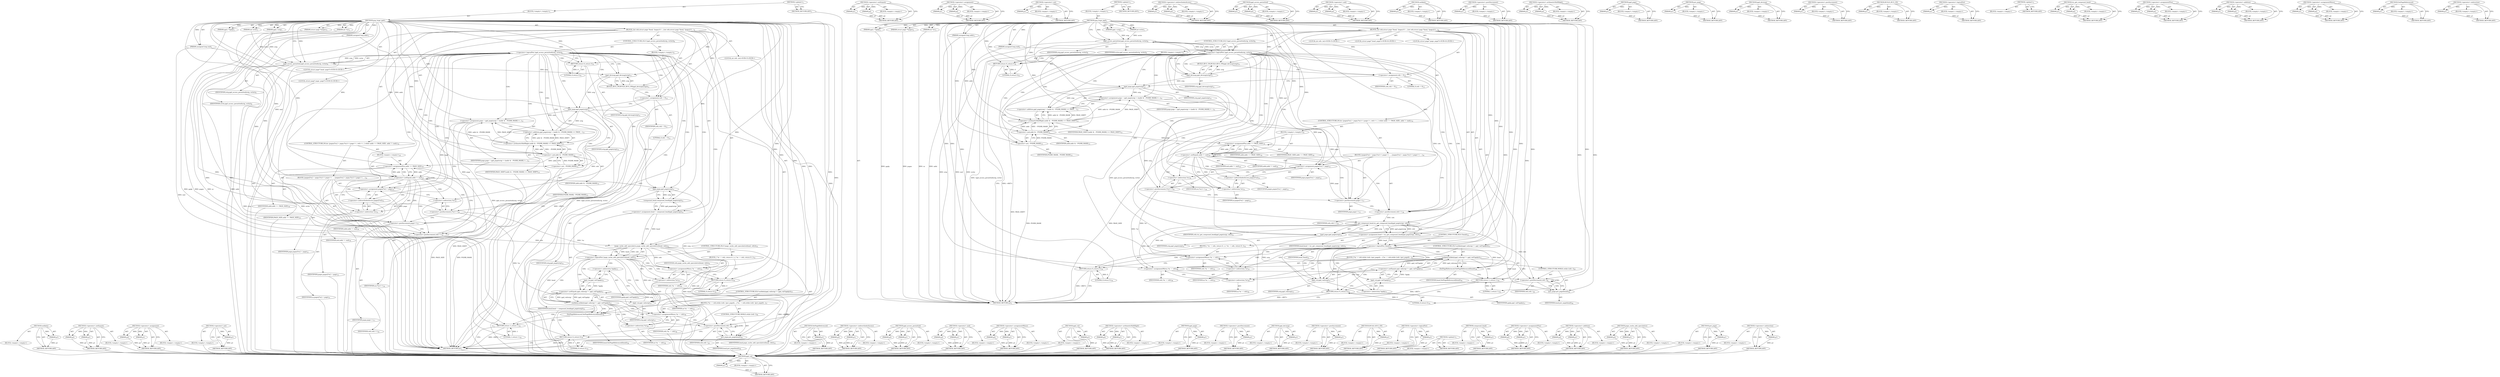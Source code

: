 digraph "&lt;operator&gt;.indirection" {
vulnerable_219 [label=<(METHOD,unlikely)>];
vulnerable_220 [label=<(PARAM,p1)>];
vulnerable_221 [label=<(BLOCK,&lt;empty&gt;,&lt;empty&gt;)>];
vulnerable_222 [label=<(METHOD_RETURN,ANY)>];
vulnerable_200 [label=<(METHOD,&lt;operator&gt;.notEquals)>];
vulnerable_201 [label=<(PARAM,p1)>];
vulnerable_202 [label=<(PARAM,p2)>];
vulnerable_203 [label=<(BLOCK,&lt;empty&gt;,&lt;empty&gt;)>];
vulnerable_204 [label=<(METHOD_RETURN,ANY)>];
vulnerable_154 [label=<(METHOD,&lt;operator&gt;.assignment)>];
vulnerable_155 [label=<(PARAM,p1)>];
vulnerable_156 [label=<(PARAM,p2)>];
vulnerable_157 [label=<(BLOCK,&lt;empty&gt;,&lt;empty&gt;)>];
vulnerable_158 [label=<(METHOD_RETURN,ANY)>];
vulnerable_178 [label=<(METHOD,&lt;operator&gt;.not)>];
vulnerable_179 [label=<(PARAM,p1)>];
vulnerable_180 [label=<(BLOCK,&lt;empty&gt;,&lt;empty&gt;)>];
vulnerable_181 [label=<(METHOD_RETURN,ANY)>];
vulnerable_6 [label=<(METHOD,&lt;global&gt;)<SUB>1</SUB>>];
vulnerable_7 [label=<(BLOCK,&lt;empty&gt;,&lt;empty&gt;)<SUB>1</SUB>>];
vulnerable_8 [label=<(METHOD,gup_huge_pgd)<SUB>1</SUB>>];
vulnerable_9 [label=<(PARAM,pgd_t orig)<SUB>1</SUB>>];
vulnerable_10 [label=<(PARAM,pgd_t *pgdp)<SUB>1</SUB>>];
vulnerable_11 [label=<(PARAM,unsigned long addr)<SUB>1</SUB>>];
vulnerable_12 [label=<(PARAM,unsigned long end)<SUB>2</SUB>>];
vulnerable_13 [label=<(PARAM,int write)<SUB>2</SUB>>];
vulnerable_14 [label=<(PARAM,struct page **pages)<SUB>3</SUB>>];
vulnerable_15 [label=<(PARAM,int *nr)<SUB>3</SUB>>];
vulnerable_16 [label=<(BLOCK,{
	int refs;
	struct page *head, *page;

	if (!...,{
	int refs;
	struct page *head, *page;

	if (!...)<SUB>4</SUB>>];
vulnerable_17 [label="<(LOCAL,int refs: int)<SUB>5</SUB>>"];
vulnerable_18 [label="<(LOCAL,struct page* head: page*)<SUB>6</SUB>>"];
vulnerable_19 [label="<(LOCAL,struct page* page: page*)<SUB>6</SUB>>"];
vulnerable_20 [label=<(CONTROL_STRUCTURE,IF,if (!pgd_access_permitted(orig, write)))<SUB>8</SUB>>];
vulnerable_21 [label=<(&lt;operator&gt;.logicalNot,!pgd_access_permitted(orig, write))<SUB>8</SUB>>];
vulnerable_22 [label=<(pgd_access_permitted,pgd_access_permitted(orig, write))<SUB>8</SUB>>];
vulnerable_23 [label=<(IDENTIFIER,orig,pgd_access_permitted(orig, write))<SUB>8</SUB>>];
vulnerable_24 [label=<(IDENTIFIER,write,pgd_access_permitted(orig, write))<SUB>8</SUB>>];
vulnerable_25 [label=<(BLOCK,&lt;empty&gt;,&lt;empty&gt;)<SUB>9</SUB>>];
vulnerable_26 [label=<(RETURN,return 0;,return 0;)<SUB>9</SUB>>];
vulnerable_27 [label=<(LITERAL,0,return 0;)<SUB>9</SUB>>];
vulnerable_28 [label=<(BUILD_BUG_ON,BUILD_BUG_ON(pgd_devmap(orig)))<SUB>11</SUB>>];
vulnerable_29 [label=<(pgd_devmap,pgd_devmap(orig))<SUB>11</SUB>>];
vulnerable_30 [label=<(IDENTIFIER,orig,pgd_devmap(orig))<SUB>11</SUB>>];
vulnerable_31 [label=<(&lt;operator&gt;.assignment,refs = 0)<SUB>12</SUB>>];
vulnerable_32 [label=<(IDENTIFIER,refs,refs = 0)<SUB>12</SUB>>];
vulnerable_33 [label=<(LITERAL,0,refs = 0)<SUB>12</SUB>>];
vulnerable_34 [label=<(&lt;operator&gt;.assignment,page = pgd_page(orig) + ((addr &amp; ~PGDIR_MASK) &gt;...)<SUB>13</SUB>>];
vulnerable_35 [label=<(IDENTIFIER,page,page = pgd_page(orig) + ((addr &amp; ~PGDIR_MASK) &gt;...)<SUB>13</SUB>>];
vulnerable_36 [label=<(&lt;operator&gt;.addition,pgd_page(orig) + ((addr &amp; ~PGDIR_MASK) &gt;&gt; PAGE_...)<SUB>13</SUB>>];
vulnerable_37 [label=<(pgd_page,pgd_page(orig))<SUB>13</SUB>>];
vulnerable_38 [label=<(IDENTIFIER,orig,pgd_page(orig))<SUB>13</SUB>>];
vulnerable_39 [label=<(&lt;operator&gt;.arithmeticShiftRight,(addr &amp; ~PGDIR_MASK) &gt;&gt; PAGE_SHIFT)<SUB>13</SUB>>];
vulnerable_40 [label=<(&lt;operator&gt;.and,addr &amp; ~PGDIR_MASK)<SUB>13</SUB>>];
vulnerable_41 [label=<(IDENTIFIER,addr,addr &amp; ~PGDIR_MASK)<SUB>13</SUB>>];
vulnerable_42 [label=<(&lt;operator&gt;.not,~PGDIR_MASK)<SUB>13</SUB>>];
vulnerable_43 [label=<(IDENTIFIER,PGDIR_MASK,~PGDIR_MASK)<SUB>13</SUB>>];
vulnerable_44 [label=<(IDENTIFIER,PAGE_SHIFT,(addr &amp; ~PGDIR_MASK) &gt;&gt; PAGE_SHIFT)<SUB>13</SUB>>];
vulnerable_45 [label=<(CONTROL_STRUCTURE,DO,do {
		pages[*nr] = page;
		(*nr)++;
		page++;
 		refs++;
 	} while (addr += PAGE_SIZE, addr != end);)<SUB>14</SUB>>];
vulnerable_46 [label=<(BLOCK,{
		pages[*nr] = page;
		(*nr)++;
		page++;
 		...,{
		pages[*nr] = page;
		(*nr)++;
		page++;
 		...)<SUB>14</SUB>>];
vulnerable_47 [label=<(&lt;operator&gt;.assignment,pages[*nr] = page)<SUB>15</SUB>>];
vulnerable_48 [label=<(&lt;operator&gt;.indirectIndexAccess,pages[*nr])<SUB>15</SUB>>];
vulnerable_49 [label=<(IDENTIFIER,pages,pages[*nr] = page)<SUB>15</SUB>>];
vulnerable_50 [label=<(&lt;operator&gt;.indirection,*nr)<SUB>15</SUB>>];
vulnerable_51 [label=<(IDENTIFIER,nr,pages[*nr] = page)<SUB>15</SUB>>];
vulnerable_52 [label=<(IDENTIFIER,page,pages[*nr] = page)<SUB>15</SUB>>];
vulnerable_53 [label=<(&lt;operator&gt;.postIncrement,(*nr)++)<SUB>16</SUB>>];
vulnerable_54 [label=<(&lt;operator&gt;.indirection,*nr)<SUB>16</SUB>>];
vulnerable_55 [label=<(IDENTIFIER,nr,(*nr)++)<SUB>16</SUB>>];
vulnerable_56 [label=<(&lt;operator&gt;.postIncrement,page++)<SUB>17</SUB>>];
vulnerable_57 [label=<(IDENTIFIER,page,page++)<SUB>17</SUB>>];
vulnerable_58 [label=<(&lt;operator&gt;.postIncrement,refs++)<SUB>18</SUB>>];
vulnerable_59 [label=<(IDENTIFIER,refs,refs++)<SUB>18</SUB>>];
vulnerable_60 [label=<(BLOCK,&lt;empty&gt;,&lt;empty&gt;)<SUB>19</SUB>>];
vulnerable_61 [label=<(&lt;operator&gt;.assignmentPlus,addr += PAGE_SIZE)<SUB>19</SUB>>];
vulnerable_62 [label=<(IDENTIFIER,addr,addr += PAGE_SIZE)<SUB>19</SUB>>];
vulnerable_63 [label=<(IDENTIFIER,PAGE_SIZE,addr += PAGE_SIZE)<SUB>19</SUB>>];
vulnerable_64 [label=<(&lt;operator&gt;.notEquals,addr != end)<SUB>19</SUB>>];
vulnerable_65 [label=<(IDENTIFIER,addr,addr != end)<SUB>19</SUB>>];
vulnerable_66 [label=<(IDENTIFIER,end,addr != end)<SUB>19</SUB>>];
vulnerable_67 [label=<(&lt;operator&gt;.assignment,head = compound_head(pgd_page(orig)))<SUB>21</SUB>>];
vulnerable_68 [label=<(IDENTIFIER,head,head = compound_head(pgd_page(orig)))<SUB>21</SUB>>];
vulnerable_69 [label=<(compound_head,compound_head(pgd_page(orig)))<SUB>21</SUB>>];
vulnerable_70 [label=<(pgd_page,pgd_page(orig))<SUB>21</SUB>>];
vulnerable_71 [label=<(IDENTIFIER,orig,pgd_page(orig))<SUB>21</SUB>>];
vulnerable_72 [label=<(CONTROL_STRUCTURE,IF,if (!page_cache_add_speculative(head, refs)))<SUB>22</SUB>>];
vulnerable_73 [label=<(&lt;operator&gt;.logicalNot,!page_cache_add_speculative(head, refs))<SUB>22</SUB>>];
vulnerable_74 [label=<(page_cache_add_speculative,page_cache_add_speculative(head, refs))<SUB>22</SUB>>];
vulnerable_75 [label=<(IDENTIFIER,head,page_cache_add_speculative(head, refs))<SUB>22</SUB>>];
vulnerable_76 [label=<(IDENTIFIER,refs,page_cache_add_speculative(head, refs))<SUB>22</SUB>>];
vulnerable_77 [label=<(BLOCK,{
 		*nr -= refs;
 		return 0;
 	},{
 		*nr -= refs;
 		return 0;
 	})<SUB>22</SUB>>];
vulnerable_78 [label=<(&lt;operator&gt;.assignmentMinus,*nr -= refs)<SUB>23</SUB>>];
vulnerable_79 [label=<(&lt;operator&gt;.indirection,*nr)<SUB>23</SUB>>];
vulnerable_80 [label=<(IDENTIFIER,nr,*nr -= refs)<SUB>23</SUB>>];
vulnerable_81 [label=<(IDENTIFIER,refs,*nr -= refs)<SUB>23</SUB>>];
vulnerable_82 [label=<(RETURN,return 0;,return 0;)<SUB>24</SUB>>];
vulnerable_83 [label=<(LITERAL,0,return 0;)<SUB>24</SUB>>];
vulnerable_84 [label=<(CONTROL_STRUCTURE,IF,if (unlikely(pgd_val(orig) != pgd_val(*pgdp))))<SUB>27</SUB>>];
vulnerable_85 [label=<(unlikely,unlikely(pgd_val(orig) != pgd_val(*pgdp)))<SUB>27</SUB>>];
vulnerable_86 [label=<(&lt;operator&gt;.notEquals,pgd_val(orig) != pgd_val(*pgdp))<SUB>27</SUB>>];
vulnerable_87 [label=<(pgd_val,pgd_val(orig))<SUB>27</SUB>>];
vulnerable_88 [label=<(IDENTIFIER,orig,pgd_val(orig))<SUB>27</SUB>>];
vulnerable_89 [label=<(pgd_val,pgd_val(*pgdp))<SUB>27</SUB>>];
vulnerable_90 [label=<(&lt;operator&gt;.indirection,*pgdp)<SUB>27</SUB>>];
vulnerable_91 [label=<(IDENTIFIER,pgdp,pgd_val(*pgdp))<SUB>27</SUB>>];
vulnerable_92 [label=<(BLOCK,{
		*nr -= refs;
		while (refs--)
			put_page(h...,{
		*nr -= refs;
		while (refs--)
			put_page(h...)<SUB>27</SUB>>];
vulnerable_93 [label=<(&lt;operator&gt;.assignmentMinus,*nr -= refs)<SUB>28</SUB>>];
vulnerable_94 [label=<(&lt;operator&gt;.indirection,*nr)<SUB>28</SUB>>];
vulnerable_95 [label=<(IDENTIFIER,nr,*nr -= refs)<SUB>28</SUB>>];
vulnerable_96 [label=<(IDENTIFIER,refs,*nr -= refs)<SUB>28</SUB>>];
vulnerable_97 [label=<(CONTROL_STRUCTURE,WHILE,while (refs--))<SUB>29</SUB>>];
vulnerable_98 [label=<(&lt;operator&gt;.postDecrement,refs--)<SUB>29</SUB>>];
vulnerable_99 [label=<(IDENTIFIER,refs,refs--)<SUB>29</SUB>>];
vulnerable_100 [label=<(put_page,put_page(head))<SUB>30</SUB>>];
vulnerable_101 [label=<(IDENTIFIER,head,put_page(head))<SUB>30</SUB>>];
vulnerable_102 [label=<(RETURN,return 0;,return 0;)<SUB>31</SUB>>];
vulnerable_103 [label=<(LITERAL,0,return 0;)<SUB>31</SUB>>];
vulnerable_104 [label=<(SetPageReferenced,SetPageReferenced(head))<SUB>34</SUB>>];
vulnerable_105 [label=<(IDENTIFIER,head,SetPageReferenced(head))<SUB>34</SUB>>];
vulnerable_106 [label=<(RETURN,return 1;,return 1;)<SUB>35</SUB>>];
vulnerable_107 [label=<(LITERAL,1,return 1;)<SUB>35</SUB>>];
vulnerable_108 [label=<(METHOD_RETURN,int)<SUB>1</SUB>>];
vulnerable_110 [label=<(METHOD_RETURN,ANY)<SUB>1</SUB>>];
vulnerable_235 [label=<(METHOD,SetPageReferenced)>];
vulnerable_236 [label=<(PARAM,p1)>];
vulnerable_237 [label=<(BLOCK,&lt;empty&gt;,&lt;empty&gt;)>];
vulnerable_238 [label=<(METHOD_RETURN,ANY)>];
vulnerable_182 [label=<(METHOD,&lt;operator&gt;.indirectIndexAccess)>];
vulnerable_183 [label=<(PARAM,p1)>];
vulnerable_184 [label=<(PARAM,p2)>];
vulnerable_185 [label=<(BLOCK,&lt;empty&gt;,&lt;empty&gt;)>];
vulnerable_186 [label=<(METHOD_RETURN,ANY)>];
vulnerable_141 [label=<(METHOD,pgd_access_permitted)>];
vulnerable_142 [label=<(PARAM,p1)>];
vulnerable_143 [label=<(PARAM,p2)>];
vulnerable_144 [label=<(BLOCK,&lt;empty&gt;,&lt;empty&gt;)>];
vulnerable_145 [label=<(METHOD_RETURN,ANY)>];
vulnerable_173 [label=<(METHOD,&lt;operator&gt;.and)>];
vulnerable_174 [label=<(PARAM,p1)>];
vulnerable_175 [label=<(PARAM,p2)>];
vulnerable_176 [label=<(BLOCK,&lt;empty&gt;,&lt;empty&gt;)>];
vulnerable_177 [label=<(METHOD_RETURN,ANY)>];
vulnerable_214 [label=<(METHOD,&lt;operator&gt;.assignmentMinus)>];
vulnerable_215 [label=<(PARAM,p1)>];
vulnerable_216 [label=<(PARAM,p2)>];
vulnerable_217 [label=<(BLOCK,&lt;empty&gt;,&lt;empty&gt;)>];
vulnerable_218 [label=<(METHOD_RETURN,ANY)>];
vulnerable_223 [label=<(METHOD,pgd_val)>];
vulnerable_224 [label=<(PARAM,p1)>];
vulnerable_225 [label=<(BLOCK,&lt;empty&gt;,&lt;empty&gt;)>];
vulnerable_226 [label=<(METHOD_RETURN,ANY)>];
vulnerable_168 [label=<(METHOD,&lt;operator&gt;.arithmeticShiftRight)>];
vulnerable_169 [label=<(PARAM,p1)>];
vulnerable_170 [label=<(PARAM,p2)>];
vulnerable_171 [label=<(BLOCK,&lt;empty&gt;,&lt;empty&gt;)>];
vulnerable_172 [label=<(METHOD_RETURN,ANY)>];
vulnerable_164 [label=<(METHOD,pgd_page)>];
vulnerable_165 [label=<(PARAM,p1)>];
vulnerable_166 [label=<(BLOCK,&lt;empty&gt;,&lt;empty&gt;)>];
vulnerable_167 [label=<(METHOD_RETURN,ANY)>];
vulnerable_227 [label=<(METHOD,&lt;operator&gt;.postDecrement)>];
vulnerable_228 [label=<(PARAM,p1)>];
vulnerable_229 [label=<(BLOCK,&lt;empty&gt;,&lt;empty&gt;)>];
vulnerable_230 [label=<(METHOD_RETURN,ANY)>];
vulnerable_150 [label=<(METHOD,pgd_devmap)>];
vulnerable_151 [label=<(PARAM,p1)>];
vulnerable_152 [label=<(BLOCK,&lt;empty&gt;,&lt;empty&gt;)>];
vulnerable_153 [label=<(METHOD_RETURN,ANY)>];
vulnerable_191 [label=<(METHOD,&lt;operator&gt;.postIncrement)>];
vulnerable_192 [label=<(PARAM,p1)>];
vulnerable_193 [label=<(BLOCK,&lt;empty&gt;,&lt;empty&gt;)>];
vulnerable_194 [label=<(METHOD_RETURN,ANY)>];
vulnerable_146 [label=<(METHOD,BUILD_BUG_ON)>];
vulnerable_147 [label=<(PARAM,p1)>];
vulnerable_148 [label=<(BLOCK,&lt;empty&gt;,&lt;empty&gt;)>];
vulnerable_149 [label=<(METHOD_RETURN,ANY)>];
vulnerable_137 [label=<(METHOD,&lt;operator&gt;.logicalNot)>];
vulnerable_138 [label=<(PARAM,p1)>];
vulnerable_139 [label=<(BLOCK,&lt;empty&gt;,&lt;empty&gt;)>];
vulnerable_140 [label=<(METHOD_RETURN,ANY)>];
vulnerable_131 [label=<(METHOD,&lt;global&gt;)<SUB>1</SUB>>];
vulnerable_132 [label=<(BLOCK,&lt;empty&gt;,&lt;empty&gt;)>];
vulnerable_133 [label=<(METHOD_RETURN,ANY)>];
vulnerable_205 [label=<(METHOD,compound_head)>];
vulnerable_206 [label=<(PARAM,p1)>];
vulnerable_207 [label=<(BLOCK,&lt;empty&gt;,&lt;empty&gt;)>];
vulnerable_208 [label=<(METHOD_RETURN,ANY)>];
vulnerable_195 [label=<(METHOD,&lt;operator&gt;.assignmentPlus)>];
vulnerable_196 [label=<(PARAM,p1)>];
vulnerable_197 [label=<(PARAM,p2)>];
vulnerable_198 [label=<(BLOCK,&lt;empty&gt;,&lt;empty&gt;)>];
vulnerable_199 [label=<(METHOD_RETURN,ANY)>];
vulnerable_159 [label=<(METHOD,&lt;operator&gt;.addition)>];
vulnerable_160 [label=<(PARAM,p1)>];
vulnerable_161 [label=<(PARAM,p2)>];
vulnerable_162 [label=<(BLOCK,&lt;empty&gt;,&lt;empty&gt;)>];
vulnerable_163 [label=<(METHOD_RETURN,ANY)>];
vulnerable_209 [label=<(METHOD,page_cache_add_speculative)>];
vulnerable_210 [label=<(PARAM,p1)>];
vulnerable_211 [label=<(PARAM,p2)>];
vulnerable_212 [label=<(BLOCK,&lt;empty&gt;,&lt;empty&gt;)>];
vulnerable_213 [label=<(METHOD_RETURN,ANY)>];
vulnerable_231 [label=<(METHOD,put_page)>];
vulnerable_232 [label=<(PARAM,p1)>];
vulnerable_233 [label=<(BLOCK,&lt;empty&gt;,&lt;empty&gt;)>];
vulnerable_234 [label=<(METHOD_RETURN,ANY)>];
vulnerable_187 [label=<(METHOD,&lt;operator&gt;.indirection)>];
vulnerable_188 [label=<(PARAM,p1)>];
vulnerable_189 [label=<(BLOCK,&lt;empty&gt;,&lt;empty&gt;)>];
vulnerable_190 [label=<(METHOD_RETURN,ANY)>];
fixed_218 [label=<(METHOD,pgd_val)>];
fixed_219 [label=<(PARAM,p1)>];
fixed_220 [label=<(BLOCK,&lt;empty&gt;,&lt;empty&gt;)>];
fixed_221 [label=<(METHOD_RETURN,ANY)>];
fixed_199 [label=<(METHOD,&lt;operator&gt;.notEquals)>];
fixed_200 [label=<(PARAM,p1)>];
fixed_201 [label=<(PARAM,p2)>];
fixed_202 [label=<(BLOCK,&lt;empty&gt;,&lt;empty&gt;)>];
fixed_203 [label=<(METHOD_RETURN,ANY)>];
fixed_153 [label=<(METHOD,&lt;operator&gt;.assignment)>];
fixed_154 [label=<(PARAM,p1)>];
fixed_155 [label=<(PARAM,p2)>];
fixed_156 [label=<(BLOCK,&lt;empty&gt;,&lt;empty&gt;)>];
fixed_157 [label=<(METHOD_RETURN,ANY)>];
fixed_177 [label=<(METHOD,&lt;operator&gt;.not)>];
fixed_178 [label=<(PARAM,p1)>];
fixed_179 [label=<(BLOCK,&lt;empty&gt;,&lt;empty&gt;)>];
fixed_180 [label=<(METHOD_RETURN,ANY)>];
fixed_6 [label=<(METHOD,&lt;global&gt;)<SUB>1</SUB>>];
fixed_7 [label=<(BLOCK,&lt;empty&gt;,&lt;empty&gt;)<SUB>1</SUB>>];
fixed_8 [label=<(METHOD,gup_huge_pgd)<SUB>1</SUB>>];
fixed_9 [label=<(PARAM,pgd_t orig)<SUB>1</SUB>>];
fixed_10 [label=<(PARAM,pgd_t *pgdp)<SUB>1</SUB>>];
fixed_11 [label=<(PARAM,unsigned long addr)<SUB>1</SUB>>];
fixed_12 [label=<(PARAM,unsigned long end)<SUB>2</SUB>>];
fixed_13 [label=<(PARAM,int write)<SUB>2</SUB>>];
fixed_14 [label=<(PARAM,struct page **pages)<SUB>3</SUB>>];
fixed_15 [label=<(PARAM,int *nr)<SUB>3</SUB>>];
fixed_16 [label=<(BLOCK,{
	int refs;
	struct page *head, *page;

	if (!...,{
	int refs;
	struct page *head, *page;

	if (!...)<SUB>4</SUB>>];
fixed_17 [label="<(LOCAL,int refs: int)<SUB>5</SUB>>"];
fixed_18 [label="<(LOCAL,struct page* head: page*)<SUB>6</SUB>>"];
fixed_19 [label="<(LOCAL,struct page* page: page*)<SUB>6</SUB>>"];
fixed_20 [label=<(CONTROL_STRUCTURE,IF,if (!pgd_access_permitted(orig, write)))<SUB>8</SUB>>];
fixed_21 [label=<(&lt;operator&gt;.logicalNot,!pgd_access_permitted(orig, write))<SUB>8</SUB>>];
fixed_22 [label=<(pgd_access_permitted,pgd_access_permitted(orig, write))<SUB>8</SUB>>];
fixed_23 [label=<(IDENTIFIER,orig,pgd_access_permitted(orig, write))<SUB>8</SUB>>];
fixed_24 [label=<(IDENTIFIER,write,pgd_access_permitted(orig, write))<SUB>8</SUB>>];
fixed_25 [label=<(BLOCK,&lt;empty&gt;,&lt;empty&gt;)<SUB>9</SUB>>];
fixed_26 [label=<(RETURN,return 0;,return 0;)<SUB>9</SUB>>];
fixed_27 [label=<(LITERAL,0,return 0;)<SUB>9</SUB>>];
fixed_28 [label=<(BUILD_BUG_ON,BUILD_BUG_ON(pgd_devmap(orig)))<SUB>11</SUB>>];
fixed_29 [label=<(pgd_devmap,pgd_devmap(orig))<SUB>11</SUB>>];
fixed_30 [label=<(IDENTIFIER,orig,pgd_devmap(orig))<SUB>11</SUB>>];
fixed_31 [label=<(&lt;operator&gt;.assignment,refs = 0)<SUB>12</SUB>>];
fixed_32 [label=<(IDENTIFIER,refs,refs = 0)<SUB>12</SUB>>];
fixed_33 [label=<(LITERAL,0,refs = 0)<SUB>12</SUB>>];
fixed_34 [label=<(&lt;operator&gt;.assignment,page = pgd_page(orig) + ((addr &amp; ~PGDIR_MASK) &gt;...)<SUB>13</SUB>>];
fixed_35 [label=<(IDENTIFIER,page,page = pgd_page(orig) + ((addr &amp; ~PGDIR_MASK) &gt;...)<SUB>13</SUB>>];
fixed_36 [label=<(&lt;operator&gt;.addition,pgd_page(orig) + ((addr &amp; ~PGDIR_MASK) &gt;&gt; PAGE_...)<SUB>13</SUB>>];
fixed_37 [label=<(pgd_page,pgd_page(orig))<SUB>13</SUB>>];
fixed_38 [label=<(IDENTIFIER,orig,pgd_page(orig))<SUB>13</SUB>>];
fixed_39 [label=<(&lt;operator&gt;.arithmeticShiftRight,(addr &amp; ~PGDIR_MASK) &gt;&gt; PAGE_SHIFT)<SUB>13</SUB>>];
fixed_40 [label=<(&lt;operator&gt;.and,addr &amp; ~PGDIR_MASK)<SUB>13</SUB>>];
fixed_41 [label=<(IDENTIFIER,addr,addr &amp; ~PGDIR_MASK)<SUB>13</SUB>>];
fixed_42 [label=<(&lt;operator&gt;.not,~PGDIR_MASK)<SUB>13</SUB>>];
fixed_43 [label=<(IDENTIFIER,PGDIR_MASK,~PGDIR_MASK)<SUB>13</SUB>>];
fixed_44 [label=<(IDENTIFIER,PAGE_SHIFT,(addr &amp; ~PGDIR_MASK) &gt;&gt; PAGE_SHIFT)<SUB>13</SUB>>];
fixed_45 [label=<(CONTROL_STRUCTURE,DO,do {
		pages[*nr] = page;
		(*nr)++;
		page++;
 		refs++;
 	} while (addr += PAGE_SIZE, addr != end);)<SUB>14</SUB>>];
fixed_46 [label=<(BLOCK,{
		pages[*nr] = page;
		(*nr)++;
		page++;
 		...,{
		pages[*nr] = page;
		(*nr)++;
		page++;
 		...)<SUB>14</SUB>>];
fixed_47 [label=<(&lt;operator&gt;.assignment,pages[*nr] = page)<SUB>15</SUB>>];
fixed_48 [label=<(&lt;operator&gt;.indirectIndexAccess,pages[*nr])<SUB>15</SUB>>];
fixed_49 [label=<(IDENTIFIER,pages,pages[*nr] = page)<SUB>15</SUB>>];
fixed_50 [label=<(&lt;operator&gt;.indirection,*nr)<SUB>15</SUB>>];
fixed_51 [label=<(IDENTIFIER,nr,pages[*nr] = page)<SUB>15</SUB>>];
fixed_52 [label=<(IDENTIFIER,page,pages[*nr] = page)<SUB>15</SUB>>];
fixed_53 [label=<(&lt;operator&gt;.postIncrement,(*nr)++)<SUB>16</SUB>>];
fixed_54 [label=<(&lt;operator&gt;.indirection,*nr)<SUB>16</SUB>>];
fixed_55 [label=<(IDENTIFIER,nr,(*nr)++)<SUB>16</SUB>>];
fixed_56 [label=<(&lt;operator&gt;.postIncrement,page++)<SUB>17</SUB>>];
fixed_57 [label=<(IDENTIFIER,page,page++)<SUB>17</SUB>>];
fixed_58 [label=<(&lt;operator&gt;.postIncrement,refs++)<SUB>18</SUB>>];
fixed_59 [label=<(IDENTIFIER,refs,refs++)<SUB>18</SUB>>];
fixed_60 [label=<(BLOCK,&lt;empty&gt;,&lt;empty&gt;)<SUB>19</SUB>>];
fixed_61 [label=<(&lt;operator&gt;.assignmentPlus,addr += PAGE_SIZE)<SUB>19</SUB>>];
fixed_62 [label=<(IDENTIFIER,addr,addr += PAGE_SIZE)<SUB>19</SUB>>];
fixed_63 [label=<(IDENTIFIER,PAGE_SIZE,addr += PAGE_SIZE)<SUB>19</SUB>>];
fixed_64 [label=<(&lt;operator&gt;.notEquals,addr != end)<SUB>19</SUB>>];
fixed_65 [label=<(IDENTIFIER,addr,addr != end)<SUB>19</SUB>>];
fixed_66 [label=<(IDENTIFIER,end,addr != end)<SUB>19</SUB>>];
fixed_67 [label=<(&lt;operator&gt;.assignment,head = try_get_compound_head(pgd_page(orig), refs))<SUB>21</SUB>>];
fixed_68 [label=<(IDENTIFIER,head,head = try_get_compound_head(pgd_page(orig), refs))<SUB>21</SUB>>];
fixed_69 [label=<(try_get_compound_head,try_get_compound_head(pgd_page(orig), refs))<SUB>21</SUB>>];
fixed_70 [label=<(pgd_page,pgd_page(orig))<SUB>21</SUB>>];
fixed_71 [label=<(IDENTIFIER,orig,pgd_page(orig))<SUB>21</SUB>>];
fixed_72 [label=<(IDENTIFIER,refs,try_get_compound_head(pgd_page(orig), refs))<SUB>21</SUB>>];
fixed_73 [label=<(CONTROL_STRUCTURE,IF,if (!head))<SUB>22</SUB>>];
fixed_74 [label=<(&lt;operator&gt;.logicalNot,!head)<SUB>22</SUB>>];
fixed_75 [label=<(IDENTIFIER,head,!head)<SUB>22</SUB>>];
fixed_76 [label=<(BLOCK,{
 		*nr -= refs;
 		return 0;
 	},{
 		*nr -= refs;
 		return 0;
 	})<SUB>22</SUB>>];
fixed_77 [label=<(&lt;operator&gt;.assignmentMinus,*nr -= refs)<SUB>23</SUB>>];
fixed_78 [label=<(&lt;operator&gt;.indirection,*nr)<SUB>23</SUB>>];
fixed_79 [label=<(IDENTIFIER,nr,*nr -= refs)<SUB>23</SUB>>];
fixed_80 [label=<(IDENTIFIER,refs,*nr -= refs)<SUB>23</SUB>>];
fixed_81 [label=<(RETURN,return 0;,return 0;)<SUB>24</SUB>>];
fixed_82 [label=<(LITERAL,0,return 0;)<SUB>24</SUB>>];
fixed_83 [label=<(CONTROL_STRUCTURE,IF,if (unlikely(pgd_val(orig) != pgd_val(*pgdp))))<SUB>27</SUB>>];
fixed_84 [label=<(unlikely,unlikely(pgd_val(orig) != pgd_val(*pgdp)))<SUB>27</SUB>>];
fixed_85 [label=<(&lt;operator&gt;.notEquals,pgd_val(orig) != pgd_val(*pgdp))<SUB>27</SUB>>];
fixed_86 [label=<(pgd_val,pgd_val(orig))<SUB>27</SUB>>];
fixed_87 [label=<(IDENTIFIER,orig,pgd_val(orig))<SUB>27</SUB>>];
fixed_88 [label=<(pgd_val,pgd_val(*pgdp))<SUB>27</SUB>>];
fixed_89 [label=<(&lt;operator&gt;.indirection,*pgdp)<SUB>27</SUB>>];
fixed_90 [label=<(IDENTIFIER,pgdp,pgd_val(*pgdp))<SUB>27</SUB>>];
fixed_91 [label=<(BLOCK,{
		*nr -= refs;
		while (refs--)
			put_page(h...,{
		*nr -= refs;
		while (refs--)
			put_page(h...)<SUB>27</SUB>>];
fixed_92 [label=<(&lt;operator&gt;.assignmentMinus,*nr -= refs)<SUB>28</SUB>>];
fixed_93 [label=<(&lt;operator&gt;.indirection,*nr)<SUB>28</SUB>>];
fixed_94 [label=<(IDENTIFIER,nr,*nr -= refs)<SUB>28</SUB>>];
fixed_95 [label=<(IDENTIFIER,refs,*nr -= refs)<SUB>28</SUB>>];
fixed_96 [label=<(CONTROL_STRUCTURE,WHILE,while (refs--))<SUB>29</SUB>>];
fixed_97 [label=<(&lt;operator&gt;.postDecrement,refs--)<SUB>29</SUB>>];
fixed_98 [label=<(IDENTIFIER,refs,refs--)<SUB>29</SUB>>];
fixed_99 [label=<(put_page,put_page(head))<SUB>30</SUB>>];
fixed_100 [label=<(IDENTIFIER,head,put_page(head))<SUB>30</SUB>>];
fixed_101 [label=<(RETURN,return 0;,return 0;)<SUB>31</SUB>>];
fixed_102 [label=<(LITERAL,0,return 0;)<SUB>31</SUB>>];
fixed_103 [label=<(SetPageReferenced,SetPageReferenced(head))<SUB>34</SUB>>];
fixed_104 [label=<(IDENTIFIER,head,SetPageReferenced(head))<SUB>34</SUB>>];
fixed_105 [label=<(RETURN,return 1;,return 1;)<SUB>35</SUB>>];
fixed_106 [label=<(LITERAL,1,return 1;)<SUB>35</SUB>>];
fixed_107 [label=<(METHOD_RETURN,int)<SUB>1</SUB>>];
fixed_109 [label=<(METHOD_RETURN,ANY)<SUB>1</SUB>>];
fixed_181 [label=<(METHOD,&lt;operator&gt;.indirectIndexAccess)>];
fixed_182 [label=<(PARAM,p1)>];
fixed_183 [label=<(PARAM,p2)>];
fixed_184 [label=<(BLOCK,&lt;empty&gt;,&lt;empty&gt;)>];
fixed_185 [label=<(METHOD_RETURN,ANY)>];
fixed_140 [label=<(METHOD,pgd_access_permitted)>];
fixed_141 [label=<(PARAM,p1)>];
fixed_142 [label=<(PARAM,p2)>];
fixed_143 [label=<(BLOCK,&lt;empty&gt;,&lt;empty&gt;)>];
fixed_144 [label=<(METHOD_RETURN,ANY)>];
fixed_172 [label=<(METHOD,&lt;operator&gt;.and)>];
fixed_173 [label=<(PARAM,p1)>];
fixed_174 [label=<(PARAM,p2)>];
fixed_175 [label=<(BLOCK,&lt;empty&gt;,&lt;empty&gt;)>];
fixed_176 [label=<(METHOD_RETURN,ANY)>];
fixed_214 [label=<(METHOD,unlikely)>];
fixed_215 [label=<(PARAM,p1)>];
fixed_216 [label=<(BLOCK,&lt;empty&gt;,&lt;empty&gt;)>];
fixed_217 [label=<(METHOD_RETURN,ANY)>];
fixed_222 [label=<(METHOD,&lt;operator&gt;.postDecrement)>];
fixed_223 [label=<(PARAM,p1)>];
fixed_224 [label=<(BLOCK,&lt;empty&gt;,&lt;empty&gt;)>];
fixed_225 [label=<(METHOD_RETURN,ANY)>];
fixed_167 [label=<(METHOD,&lt;operator&gt;.arithmeticShiftRight)>];
fixed_168 [label=<(PARAM,p1)>];
fixed_169 [label=<(PARAM,p2)>];
fixed_170 [label=<(BLOCK,&lt;empty&gt;,&lt;empty&gt;)>];
fixed_171 [label=<(METHOD_RETURN,ANY)>];
fixed_163 [label=<(METHOD,pgd_page)>];
fixed_164 [label=<(PARAM,p1)>];
fixed_165 [label=<(BLOCK,&lt;empty&gt;,&lt;empty&gt;)>];
fixed_166 [label=<(METHOD_RETURN,ANY)>];
fixed_226 [label=<(METHOD,put_page)>];
fixed_227 [label=<(PARAM,p1)>];
fixed_228 [label=<(BLOCK,&lt;empty&gt;,&lt;empty&gt;)>];
fixed_229 [label=<(METHOD_RETURN,ANY)>];
fixed_149 [label=<(METHOD,pgd_devmap)>];
fixed_150 [label=<(PARAM,p1)>];
fixed_151 [label=<(BLOCK,&lt;empty&gt;,&lt;empty&gt;)>];
fixed_152 [label=<(METHOD_RETURN,ANY)>];
fixed_190 [label=<(METHOD,&lt;operator&gt;.postIncrement)>];
fixed_191 [label=<(PARAM,p1)>];
fixed_192 [label=<(BLOCK,&lt;empty&gt;,&lt;empty&gt;)>];
fixed_193 [label=<(METHOD_RETURN,ANY)>];
fixed_145 [label=<(METHOD,BUILD_BUG_ON)>];
fixed_146 [label=<(PARAM,p1)>];
fixed_147 [label=<(BLOCK,&lt;empty&gt;,&lt;empty&gt;)>];
fixed_148 [label=<(METHOD_RETURN,ANY)>];
fixed_136 [label=<(METHOD,&lt;operator&gt;.logicalNot)>];
fixed_137 [label=<(PARAM,p1)>];
fixed_138 [label=<(BLOCK,&lt;empty&gt;,&lt;empty&gt;)>];
fixed_139 [label=<(METHOD_RETURN,ANY)>];
fixed_130 [label=<(METHOD,&lt;global&gt;)<SUB>1</SUB>>];
fixed_131 [label=<(BLOCK,&lt;empty&gt;,&lt;empty&gt;)>];
fixed_132 [label=<(METHOD_RETURN,ANY)>];
fixed_204 [label=<(METHOD,try_get_compound_head)>];
fixed_205 [label=<(PARAM,p1)>];
fixed_206 [label=<(PARAM,p2)>];
fixed_207 [label=<(BLOCK,&lt;empty&gt;,&lt;empty&gt;)>];
fixed_208 [label=<(METHOD_RETURN,ANY)>];
fixed_194 [label=<(METHOD,&lt;operator&gt;.assignmentPlus)>];
fixed_195 [label=<(PARAM,p1)>];
fixed_196 [label=<(PARAM,p2)>];
fixed_197 [label=<(BLOCK,&lt;empty&gt;,&lt;empty&gt;)>];
fixed_198 [label=<(METHOD_RETURN,ANY)>];
fixed_158 [label=<(METHOD,&lt;operator&gt;.addition)>];
fixed_159 [label=<(PARAM,p1)>];
fixed_160 [label=<(PARAM,p2)>];
fixed_161 [label=<(BLOCK,&lt;empty&gt;,&lt;empty&gt;)>];
fixed_162 [label=<(METHOD_RETURN,ANY)>];
fixed_209 [label=<(METHOD,&lt;operator&gt;.assignmentMinus)>];
fixed_210 [label=<(PARAM,p1)>];
fixed_211 [label=<(PARAM,p2)>];
fixed_212 [label=<(BLOCK,&lt;empty&gt;,&lt;empty&gt;)>];
fixed_213 [label=<(METHOD_RETURN,ANY)>];
fixed_230 [label=<(METHOD,SetPageReferenced)>];
fixed_231 [label=<(PARAM,p1)>];
fixed_232 [label=<(BLOCK,&lt;empty&gt;,&lt;empty&gt;)>];
fixed_233 [label=<(METHOD_RETURN,ANY)>];
fixed_186 [label=<(METHOD,&lt;operator&gt;.indirection)>];
fixed_187 [label=<(PARAM,p1)>];
fixed_188 [label=<(BLOCK,&lt;empty&gt;,&lt;empty&gt;)>];
fixed_189 [label=<(METHOD_RETURN,ANY)>];
vulnerable_219 -> vulnerable_220  [key=0, label="AST: "];
vulnerable_219 -> vulnerable_220  [key=1, label="DDG: "];
vulnerable_219 -> vulnerable_221  [key=0, label="AST: "];
vulnerable_219 -> vulnerable_222  [key=0, label="AST: "];
vulnerable_219 -> vulnerable_222  [key=1, label="CFG: "];
vulnerable_220 -> vulnerable_222  [key=0, label="DDG: p1"];
vulnerable_221 -> fixed_218  [key=0];
vulnerable_222 -> fixed_218  [key=0];
vulnerable_200 -> vulnerable_201  [key=0, label="AST: "];
vulnerable_200 -> vulnerable_201  [key=1, label="DDG: "];
vulnerable_200 -> vulnerable_203  [key=0, label="AST: "];
vulnerable_200 -> vulnerable_202  [key=0, label="AST: "];
vulnerable_200 -> vulnerable_202  [key=1, label="DDG: "];
vulnerable_200 -> vulnerable_204  [key=0, label="AST: "];
vulnerable_200 -> vulnerable_204  [key=1, label="CFG: "];
vulnerable_201 -> vulnerable_204  [key=0, label="DDG: p1"];
vulnerable_202 -> vulnerable_204  [key=0, label="DDG: p2"];
vulnerable_203 -> fixed_218  [key=0];
vulnerable_204 -> fixed_218  [key=0];
vulnerable_154 -> vulnerable_155  [key=0, label="AST: "];
vulnerable_154 -> vulnerable_155  [key=1, label="DDG: "];
vulnerable_154 -> vulnerable_157  [key=0, label="AST: "];
vulnerable_154 -> vulnerable_156  [key=0, label="AST: "];
vulnerable_154 -> vulnerable_156  [key=1, label="DDG: "];
vulnerable_154 -> vulnerable_158  [key=0, label="AST: "];
vulnerable_154 -> vulnerable_158  [key=1, label="CFG: "];
vulnerable_155 -> vulnerable_158  [key=0, label="DDG: p1"];
vulnerable_156 -> vulnerable_158  [key=0, label="DDG: p2"];
vulnerable_157 -> fixed_218  [key=0];
vulnerable_158 -> fixed_218  [key=0];
vulnerable_178 -> vulnerable_179  [key=0, label="AST: "];
vulnerable_178 -> vulnerable_179  [key=1, label="DDG: "];
vulnerable_178 -> vulnerable_180  [key=0, label="AST: "];
vulnerable_178 -> vulnerable_181  [key=0, label="AST: "];
vulnerable_178 -> vulnerable_181  [key=1, label="CFG: "];
vulnerable_179 -> vulnerable_181  [key=0, label="DDG: p1"];
vulnerable_180 -> fixed_218  [key=0];
vulnerable_181 -> fixed_218  [key=0];
vulnerable_6 -> vulnerable_7  [key=0, label="AST: "];
vulnerable_6 -> vulnerable_110  [key=0, label="AST: "];
vulnerable_6 -> vulnerable_110  [key=1, label="CFG: "];
vulnerable_7 -> vulnerable_8  [key=0, label="AST: "];
vulnerable_8 -> vulnerable_9  [key=0, label="AST: "];
vulnerable_8 -> vulnerable_9  [key=1, label="DDG: "];
vulnerable_8 -> vulnerable_10  [key=0, label="AST: "];
vulnerable_8 -> vulnerable_10  [key=1, label="DDG: "];
vulnerable_8 -> vulnerable_11  [key=0, label="AST: "];
vulnerable_8 -> vulnerable_11  [key=1, label="DDG: "];
vulnerable_8 -> vulnerable_12  [key=0, label="AST: "];
vulnerable_8 -> vulnerable_12  [key=1, label="DDG: "];
vulnerable_8 -> vulnerable_13  [key=0, label="AST: "];
vulnerable_8 -> vulnerable_13  [key=1, label="DDG: "];
vulnerable_8 -> vulnerable_14  [key=0, label="AST: "];
vulnerable_8 -> vulnerable_14  [key=1, label="DDG: "];
vulnerable_8 -> vulnerable_15  [key=0, label="AST: "];
vulnerable_8 -> vulnerable_15  [key=1, label="DDG: "];
vulnerable_8 -> vulnerable_16  [key=0, label="AST: "];
vulnerable_8 -> vulnerable_108  [key=0, label="AST: "];
vulnerable_8 -> vulnerable_22  [key=0, label="CFG: "];
vulnerable_8 -> vulnerable_22  [key=1, label="DDG: "];
vulnerable_8 -> vulnerable_31  [key=0, label="DDG: "];
vulnerable_8 -> vulnerable_106  [key=0, label="DDG: "];
vulnerable_8 -> vulnerable_104  [key=0, label="DDG: "];
vulnerable_8 -> vulnerable_107  [key=0, label="DDG: "];
vulnerable_8 -> vulnerable_26  [key=0, label="DDG: "];
vulnerable_8 -> vulnerable_29  [key=0, label="DDG: "];
vulnerable_8 -> vulnerable_47  [key=0, label="DDG: "];
vulnerable_8 -> vulnerable_61  [key=0, label="DDG: "];
vulnerable_8 -> vulnerable_78  [key=0, label="DDG: "];
vulnerable_8 -> vulnerable_82  [key=0, label="DDG: "];
vulnerable_8 -> vulnerable_93  [key=0, label="DDG: "];
vulnerable_8 -> vulnerable_102  [key=0, label="DDG: "];
vulnerable_8 -> vulnerable_27  [key=0, label="DDG: "];
vulnerable_8 -> vulnerable_37  [key=0, label="DDG: "];
vulnerable_8 -> vulnerable_39  [key=0, label="DDG: "];
vulnerable_8 -> vulnerable_56  [key=0, label="DDG: "];
vulnerable_8 -> vulnerable_58  [key=0, label="DDG: "];
vulnerable_8 -> vulnerable_64  [key=0, label="DDG: "];
vulnerable_8 -> vulnerable_70  [key=0, label="DDG: "];
vulnerable_8 -> vulnerable_74  [key=0, label="DDG: "];
vulnerable_8 -> vulnerable_83  [key=0, label="DDG: "];
vulnerable_8 -> vulnerable_103  [key=0, label="DDG: "];
vulnerable_8 -> vulnerable_40  [key=0, label="DDG: "];
vulnerable_8 -> vulnerable_87  [key=0, label="DDG: "];
vulnerable_8 -> vulnerable_98  [key=0, label="DDG: "];
vulnerable_8 -> vulnerable_100  [key=0, label="DDG: "];
vulnerable_8 -> vulnerable_42  [key=0, label="DDG: "];
vulnerable_9 -> vulnerable_22  [key=0, label="DDG: orig"];
vulnerable_10 -> vulnerable_108  [key=0, label="DDG: pgdp"];
vulnerable_11 -> vulnerable_108  [key=0, label="DDG: addr"];
vulnerable_11 -> vulnerable_40  [key=0, label="DDG: addr"];
vulnerable_12 -> vulnerable_108  [key=0, label="DDG: end"];
vulnerable_12 -> vulnerable_64  [key=0, label="DDG: end"];
vulnerable_13 -> vulnerable_22  [key=0, label="DDG: write"];
vulnerable_14 -> vulnerable_108  [key=0, label="DDG: pages"];
vulnerable_15 -> vulnerable_108  [key=0, label="DDG: nr"];
vulnerable_16 -> vulnerable_17  [key=0, label="AST: "];
vulnerable_16 -> vulnerable_18  [key=0, label="AST: "];
vulnerable_16 -> vulnerable_19  [key=0, label="AST: "];
vulnerable_16 -> vulnerable_20  [key=0, label="AST: "];
vulnerable_16 -> vulnerable_28  [key=0, label="AST: "];
vulnerable_16 -> vulnerable_31  [key=0, label="AST: "];
vulnerable_16 -> vulnerable_34  [key=0, label="AST: "];
vulnerable_16 -> vulnerable_45  [key=0, label="AST: "];
vulnerable_16 -> vulnerable_67  [key=0, label="AST: "];
vulnerable_16 -> vulnerable_72  [key=0, label="AST: "];
vulnerable_16 -> vulnerable_84  [key=0, label="AST: "];
vulnerable_16 -> vulnerable_104  [key=0, label="AST: "];
vulnerable_16 -> vulnerable_106  [key=0, label="AST: "];
vulnerable_17 -> fixed_218  [key=0];
vulnerable_18 -> fixed_218  [key=0];
vulnerable_19 -> fixed_218  [key=0];
vulnerable_20 -> vulnerable_21  [key=0, label="AST: "];
vulnerable_20 -> vulnerable_25  [key=0, label="AST: "];
vulnerable_21 -> vulnerable_22  [key=0, label="AST: "];
vulnerable_21 -> vulnerable_26  [key=0, label="CFG: "];
vulnerable_21 -> vulnerable_26  [key=1, label="CDG: "];
vulnerable_21 -> vulnerable_29  [key=0, label="CFG: "];
vulnerable_21 -> vulnerable_29  [key=1, label="CDG: "];
vulnerable_21 -> vulnerable_108  [key=0, label="DDG: pgd_access_permitted(orig, write)"];
vulnerable_21 -> vulnerable_108  [key=1, label="DDG: !pgd_access_permitted(orig, write)"];
vulnerable_21 -> vulnerable_47  [key=0, label="CDG: "];
vulnerable_21 -> vulnerable_34  [key=0, label="CDG: "];
vulnerable_21 -> vulnerable_48  [key=0, label="CDG: "];
vulnerable_21 -> vulnerable_73  [key=0, label="CDG: "];
vulnerable_21 -> vulnerable_64  [key=0, label="CDG: "];
vulnerable_21 -> vulnerable_42  [key=0, label="CDG: "];
vulnerable_21 -> vulnerable_28  [key=0, label="CDG: "];
vulnerable_21 -> vulnerable_37  [key=0, label="CDG: "];
vulnerable_21 -> vulnerable_56  [key=0, label="CDG: "];
vulnerable_21 -> vulnerable_69  [key=0, label="CDG: "];
vulnerable_21 -> vulnerable_67  [key=0, label="CDG: "];
vulnerable_21 -> vulnerable_74  [key=0, label="CDG: "];
vulnerable_21 -> vulnerable_40  [key=0, label="CDG: "];
vulnerable_21 -> vulnerable_50  [key=0, label="CDG: "];
vulnerable_21 -> vulnerable_54  [key=0, label="CDG: "];
vulnerable_21 -> vulnerable_58  [key=0, label="CDG: "];
vulnerable_21 -> vulnerable_61  [key=0, label="CDG: "];
vulnerable_21 -> vulnerable_36  [key=0, label="CDG: "];
vulnerable_21 -> vulnerable_53  [key=0, label="CDG: "];
vulnerable_21 -> vulnerable_70  [key=0, label="CDG: "];
vulnerable_21 -> vulnerable_39  [key=0, label="CDG: "];
vulnerable_21 -> vulnerable_31  [key=0, label="CDG: "];
vulnerable_22 -> vulnerable_23  [key=0, label="AST: "];
vulnerable_22 -> vulnerable_24  [key=0, label="AST: "];
vulnerable_22 -> vulnerable_21  [key=0, label="CFG: "];
vulnerable_22 -> vulnerable_21  [key=1, label="DDG: orig"];
vulnerable_22 -> vulnerable_21  [key=2, label="DDG: write"];
vulnerable_22 -> vulnerable_108  [key=0, label="DDG: orig"];
vulnerable_22 -> vulnerable_108  [key=1, label="DDG: write"];
vulnerable_22 -> vulnerable_29  [key=0, label="DDG: orig"];
vulnerable_23 -> fixed_218  [key=0];
vulnerable_24 -> fixed_218  [key=0];
vulnerable_25 -> vulnerable_26  [key=0, label="AST: "];
vulnerable_26 -> vulnerable_27  [key=0, label="AST: "];
vulnerable_26 -> vulnerable_108  [key=0, label="CFG: "];
vulnerable_26 -> vulnerable_108  [key=1, label="DDG: &lt;RET&gt;"];
vulnerable_27 -> vulnerable_26  [key=0, label="DDG: 0"];
vulnerable_28 -> vulnerable_29  [key=0, label="AST: "];
vulnerable_28 -> vulnerable_31  [key=0, label="CFG: "];
vulnerable_29 -> vulnerable_30  [key=0, label="AST: "];
vulnerable_29 -> vulnerable_28  [key=0, label="CFG: "];
vulnerable_29 -> vulnerable_28  [key=1, label="DDG: orig"];
vulnerable_29 -> vulnerable_37  [key=0, label="DDG: orig"];
vulnerable_30 -> fixed_218  [key=0];
vulnerable_31 -> vulnerable_32  [key=0, label="AST: "];
vulnerable_31 -> vulnerable_33  [key=0, label="AST: "];
vulnerable_31 -> vulnerable_37  [key=0, label="CFG: "];
vulnerable_31 -> vulnerable_58  [key=0, label="DDG: refs"];
vulnerable_32 -> fixed_218  [key=0];
vulnerable_33 -> fixed_218  [key=0];
vulnerable_34 -> vulnerable_35  [key=0, label="AST: "];
vulnerable_34 -> vulnerable_36  [key=0, label="AST: "];
vulnerable_34 -> vulnerable_50  [key=0, label="CFG: "];
vulnerable_34 -> vulnerable_47  [key=0, label="DDG: page"];
vulnerable_34 -> vulnerable_56  [key=0, label="DDG: page"];
vulnerable_35 -> fixed_218  [key=0];
vulnerable_36 -> vulnerable_37  [key=0, label="AST: "];
vulnerable_36 -> vulnerable_39  [key=0, label="AST: "];
vulnerable_36 -> vulnerable_34  [key=0, label="CFG: "];
vulnerable_37 -> vulnerable_38  [key=0, label="AST: "];
vulnerable_37 -> vulnerable_42  [key=0, label="CFG: "];
vulnerable_37 -> vulnerable_34  [key=0, label="DDG: orig"];
vulnerable_37 -> vulnerable_36  [key=0, label="DDG: orig"];
vulnerable_37 -> vulnerable_70  [key=0, label="DDG: orig"];
vulnerable_38 -> fixed_218  [key=0];
vulnerable_39 -> vulnerable_40  [key=0, label="AST: "];
vulnerable_39 -> vulnerable_44  [key=0, label="AST: "];
vulnerable_39 -> vulnerable_36  [key=0, label="CFG: "];
vulnerable_39 -> vulnerable_36  [key=1, label="DDG: addr &amp; ~PGDIR_MASK"];
vulnerable_39 -> vulnerable_36  [key=2, label="DDG: PAGE_SHIFT"];
vulnerable_39 -> vulnerable_108  [key=0, label="DDG: PAGE_SHIFT"];
vulnerable_39 -> vulnerable_34  [key=0, label="DDG: addr &amp; ~PGDIR_MASK"];
vulnerable_39 -> vulnerable_34  [key=1, label="DDG: PAGE_SHIFT"];
vulnerable_40 -> vulnerable_41  [key=0, label="AST: "];
vulnerable_40 -> vulnerable_42  [key=0, label="AST: "];
vulnerable_40 -> vulnerable_39  [key=0, label="CFG: "];
vulnerable_40 -> vulnerable_39  [key=1, label="DDG: addr"];
vulnerable_40 -> vulnerable_39  [key=2, label="DDG: ~PGDIR_MASK"];
vulnerable_40 -> vulnerable_61  [key=0, label="DDG: addr"];
vulnerable_41 -> fixed_218  [key=0];
vulnerable_42 -> vulnerable_43  [key=0, label="AST: "];
vulnerable_42 -> vulnerable_40  [key=0, label="CFG: "];
vulnerable_42 -> vulnerable_40  [key=1, label="DDG: PGDIR_MASK"];
vulnerable_42 -> vulnerable_108  [key=0, label="DDG: PGDIR_MASK"];
vulnerable_43 -> fixed_218  [key=0];
vulnerable_44 -> fixed_218  [key=0];
vulnerable_45 -> vulnerable_46  [key=0, label="AST: "];
vulnerable_45 -> vulnerable_60  [key=0, label="AST: "];
vulnerable_46 -> vulnerable_47  [key=0, label="AST: "];
vulnerable_46 -> vulnerable_53  [key=0, label="AST: "];
vulnerable_46 -> vulnerable_56  [key=0, label="AST: "];
vulnerable_46 -> vulnerable_58  [key=0, label="AST: "];
vulnerable_47 -> vulnerable_48  [key=0, label="AST: "];
vulnerable_47 -> vulnerable_52  [key=0, label="AST: "];
vulnerable_47 -> vulnerable_54  [key=0, label="CFG: "];
vulnerable_48 -> vulnerable_49  [key=0, label="AST: "];
vulnerable_48 -> vulnerable_50  [key=0, label="AST: "];
vulnerable_48 -> vulnerable_47  [key=0, label="CFG: "];
vulnerable_49 -> fixed_218  [key=0];
vulnerable_50 -> vulnerable_51  [key=0, label="AST: "];
vulnerable_50 -> vulnerable_48  [key=0, label="CFG: "];
vulnerable_51 -> fixed_218  [key=0];
vulnerable_52 -> fixed_218  [key=0];
vulnerable_53 -> vulnerable_54  [key=0, label="AST: "];
vulnerable_53 -> vulnerable_56  [key=0, label="CFG: "];
vulnerable_53 -> vulnerable_78  [key=0, label="DDG: *nr"];
vulnerable_53 -> vulnerable_93  [key=0, label="DDG: *nr"];
vulnerable_54 -> vulnerable_55  [key=0, label="AST: "];
vulnerable_54 -> vulnerable_53  [key=0, label="CFG: "];
vulnerable_55 -> fixed_218  [key=0];
vulnerable_56 -> vulnerable_57  [key=0, label="AST: "];
vulnerable_56 -> vulnerable_58  [key=0, label="CFG: "];
vulnerable_56 -> vulnerable_47  [key=0, label="DDG: page"];
vulnerable_57 -> fixed_218  [key=0];
vulnerable_58 -> vulnerable_59  [key=0, label="AST: "];
vulnerable_58 -> vulnerable_61  [key=0, label="CFG: "];
vulnerable_58 -> vulnerable_74  [key=0, label="DDG: refs"];
vulnerable_59 -> fixed_218  [key=0];
vulnerable_60 -> vulnerable_61  [key=0, label="AST: "];
vulnerable_60 -> vulnerable_64  [key=0, label="AST: "];
vulnerable_61 -> vulnerable_62  [key=0, label="AST: "];
vulnerable_61 -> vulnerable_63  [key=0, label="AST: "];
vulnerable_61 -> vulnerable_64  [key=0, label="CFG: "];
vulnerable_61 -> vulnerable_64  [key=1, label="DDG: addr"];
vulnerable_61 -> vulnerable_108  [key=0, label="DDG: PAGE_SIZE"];
vulnerable_62 -> fixed_218  [key=0];
vulnerable_63 -> fixed_218  [key=0];
vulnerable_64 -> vulnerable_65  [key=0, label="AST: "];
vulnerable_64 -> vulnerable_66  [key=0, label="AST: "];
vulnerable_64 -> vulnerable_50  [key=0, label="CFG: "];
vulnerable_64 -> vulnerable_50  [key=1, label="CDG: "];
vulnerable_64 -> vulnerable_70  [key=0, label="CFG: "];
vulnerable_64 -> vulnerable_61  [key=0, label="DDG: addr"];
vulnerable_64 -> vulnerable_61  [key=1, label="CDG: "];
vulnerable_64 -> vulnerable_47  [key=0, label="CDG: "];
vulnerable_64 -> vulnerable_48  [key=0, label="CDG: "];
vulnerable_64 -> vulnerable_64  [key=0, label="CDG: "];
vulnerable_64 -> vulnerable_56  [key=0, label="CDG: "];
vulnerable_64 -> vulnerable_54  [key=0, label="CDG: "];
vulnerable_64 -> vulnerable_58  [key=0, label="CDG: "];
vulnerable_64 -> vulnerable_53  [key=0, label="CDG: "];
vulnerable_65 -> fixed_218  [key=0];
vulnerable_66 -> fixed_218  [key=0];
vulnerable_67 -> vulnerable_68  [key=0, label="AST: "];
vulnerable_67 -> vulnerable_69  [key=0, label="AST: "];
vulnerable_67 -> vulnerable_74  [key=0, label="CFG: "];
vulnerable_67 -> vulnerable_74  [key=1, label="DDG: head"];
vulnerable_68 -> fixed_218  [key=0];
vulnerable_69 -> vulnerable_70  [key=0, label="AST: "];
vulnerable_69 -> vulnerable_67  [key=0, label="CFG: "];
vulnerable_69 -> vulnerable_67  [key=1, label="DDG: pgd_page(orig)"];
vulnerable_70 -> vulnerable_71  [key=0, label="AST: "];
vulnerable_70 -> vulnerable_69  [key=0, label="CFG: "];
vulnerable_70 -> vulnerable_69  [key=1, label="DDG: orig"];
vulnerable_70 -> vulnerable_87  [key=0, label="DDG: orig"];
vulnerable_71 -> fixed_218  [key=0];
vulnerable_72 -> vulnerable_73  [key=0, label="AST: "];
vulnerable_72 -> vulnerable_77  [key=0, label="AST: "];
vulnerable_73 -> vulnerable_74  [key=0, label="AST: "];
vulnerable_73 -> vulnerable_79  [key=0, label="CFG: "];
vulnerable_73 -> vulnerable_79  [key=1, label="CDG: "];
vulnerable_73 -> vulnerable_87  [key=0, label="CFG: "];
vulnerable_73 -> vulnerable_87  [key=1, label="CDG: "];
vulnerable_73 -> vulnerable_89  [key=0, label="CDG: "];
vulnerable_73 -> vulnerable_85  [key=0, label="CDG: "];
vulnerable_73 -> vulnerable_82  [key=0, label="CDG: "];
vulnerable_73 -> vulnerable_90  [key=0, label="CDG: "];
vulnerable_73 -> vulnerable_78  [key=0, label="CDG: "];
vulnerable_73 -> vulnerable_86  [key=0, label="CDG: "];
vulnerable_74 -> vulnerable_75  [key=0, label="AST: "];
vulnerable_74 -> vulnerable_76  [key=0, label="AST: "];
vulnerable_74 -> vulnerable_73  [key=0, label="CFG: "];
vulnerable_74 -> vulnerable_73  [key=1, label="DDG: head"];
vulnerable_74 -> vulnerable_73  [key=2, label="DDG: refs"];
vulnerable_74 -> vulnerable_104  [key=0, label="DDG: head"];
vulnerable_74 -> vulnerable_78  [key=0, label="DDG: refs"];
vulnerable_74 -> vulnerable_93  [key=0, label="DDG: refs"];
vulnerable_74 -> vulnerable_98  [key=0, label="DDG: refs"];
vulnerable_74 -> vulnerable_100  [key=0, label="DDG: head"];
vulnerable_75 -> fixed_218  [key=0];
vulnerable_76 -> fixed_218  [key=0];
vulnerable_77 -> vulnerable_78  [key=0, label="AST: "];
vulnerable_77 -> vulnerable_82  [key=0, label="AST: "];
vulnerable_78 -> vulnerable_79  [key=0, label="AST: "];
vulnerable_78 -> vulnerable_81  [key=0, label="AST: "];
vulnerable_78 -> vulnerable_82  [key=0, label="CFG: "];
vulnerable_79 -> vulnerable_80  [key=0, label="AST: "];
vulnerable_79 -> vulnerable_78  [key=0, label="CFG: "];
vulnerable_80 -> fixed_218  [key=0];
vulnerable_81 -> fixed_218  [key=0];
vulnerable_82 -> vulnerable_83  [key=0, label="AST: "];
vulnerable_82 -> vulnerable_108  [key=0, label="CFG: "];
vulnerable_82 -> vulnerable_108  [key=1, label="DDG: &lt;RET&gt;"];
vulnerable_83 -> vulnerable_82  [key=0, label="DDG: 0"];
vulnerable_84 -> vulnerable_85  [key=0, label="AST: "];
vulnerable_84 -> vulnerable_92  [key=0, label="AST: "];
vulnerable_85 -> vulnerable_86  [key=0, label="AST: "];
vulnerable_85 -> vulnerable_94  [key=0, label="CFG: "];
vulnerable_85 -> vulnerable_94  [key=1, label="CDG: "];
vulnerable_85 -> vulnerable_104  [key=0, label="CFG: "];
vulnerable_85 -> vulnerable_104  [key=1, label="CDG: "];
vulnerable_85 -> vulnerable_98  [key=0, label="CDG: "];
vulnerable_85 -> vulnerable_102  [key=0, label="CDG: "];
vulnerable_85 -> vulnerable_106  [key=0, label="CDG: "];
vulnerable_85 -> vulnerable_93  [key=0, label="CDG: "];
vulnerable_86 -> vulnerable_87  [key=0, label="AST: "];
vulnerable_86 -> vulnerable_89  [key=0, label="AST: "];
vulnerable_86 -> vulnerable_85  [key=0, label="CFG: "];
vulnerable_86 -> vulnerable_85  [key=1, label="DDG: pgd_val(orig)"];
vulnerable_86 -> vulnerable_85  [key=2, label="DDG: pgd_val(*pgdp)"];
vulnerable_87 -> vulnerable_88  [key=0, label="AST: "];
vulnerable_87 -> vulnerable_90  [key=0, label="CFG: "];
vulnerable_87 -> vulnerable_86  [key=0, label="DDG: orig"];
vulnerable_88 -> fixed_218  [key=0];
vulnerable_89 -> vulnerable_90  [key=0, label="AST: "];
vulnerable_89 -> vulnerable_86  [key=0, label="CFG: "];
vulnerable_89 -> vulnerable_86  [key=1, label="DDG: *pgdp"];
vulnerable_90 -> vulnerable_91  [key=0, label="AST: "];
vulnerable_90 -> vulnerable_89  [key=0, label="CFG: "];
vulnerable_91 -> fixed_218  [key=0];
vulnerable_92 -> vulnerable_93  [key=0, label="AST: "];
vulnerable_92 -> vulnerable_97  [key=0, label="AST: "];
vulnerable_92 -> vulnerable_102  [key=0, label="AST: "];
vulnerable_93 -> vulnerable_94  [key=0, label="AST: "];
vulnerable_93 -> vulnerable_96  [key=0, label="AST: "];
vulnerable_93 -> vulnerable_98  [key=0, label="CFG: "];
vulnerable_94 -> vulnerable_95  [key=0, label="AST: "];
vulnerable_94 -> vulnerable_93  [key=0, label="CFG: "];
vulnerable_95 -> fixed_218  [key=0];
vulnerable_96 -> fixed_218  [key=0];
vulnerable_97 -> vulnerable_98  [key=0, label="AST: "];
vulnerable_97 -> vulnerable_100  [key=0, label="AST: "];
vulnerable_98 -> vulnerable_99  [key=0, label="AST: "];
vulnerable_98 -> vulnerable_100  [key=0, label="CFG: "];
vulnerable_98 -> vulnerable_100  [key=1, label="CDG: "];
vulnerable_98 -> vulnerable_102  [key=0, label="CFG: "];
vulnerable_98 -> vulnerable_98  [key=0, label="CDG: "];
vulnerable_99 -> fixed_218  [key=0];
vulnerable_100 -> vulnerable_101  [key=0, label="AST: "];
vulnerable_100 -> vulnerable_98  [key=0, label="CFG: "];
vulnerable_101 -> fixed_218  [key=0];
vulnerable_102 -> vulnerable_103  [key=0, label="AST: "];
vulnerable_102 -> vulnerable_108  [key=0, label="CFG: "];
vulnerable_102 -> vulnerable_108  [key=1, label="DDG: &lt;RET&gt;"];
vulnerable_103 -> vulnerable_102  [key=0, label="DDG: 0"];
vulnerable_104 -> vulnerable_105  [key=0, label="AST: "];
vulnerable_104 -> vulnerable_106  [key=0, label="CFG: "];
vulnerable_105 -> fixed_218  [key=0];
vulnerable_106 -> vulnerable_107  [key=0, label="AST: "];
vulnerable_106 -> vulnerable_108  [key=0, label="CFG: "];
vulnerable_106 -> vulnerable_108  [key=1, label="DDG: &lt;RET&gt;"];
vulnerable_107 -> vulnerable_106  [key=0, label="DDG: 1"];
vulnerable_108 -> fixed_218  [key=0];
vulnerable_110 -> fixed_218  [key=0];
vulnerable_235 -> vulnerable_236  [key=0, label="AST: "];
vulnerable_235 -> vulnerable_236  [key=1, label="DDG: "];
vulnerable_235 -> vulnerable_237  [key=0, label="AST: "];
vulnerable_235 -> vulnerable_238  [key=0, label="AST: "];
vulnerable_235 -> vulnerable_238  [key=1, label="CFG: "];
vulnerable_236 -> vulnerable_238  [key=0, label="DDG: p1"];
vulnerable_237 -> fixed_218  [key=0];
vulnerable_238 -> fixed_218  [key=0];
vulnerable_182 -> vulnerable_183  [key=0, label="AST: "];
vulnerable_182 -> vulnerable_183  [key=1, label="DDG: "];
vulnerable_182 -> vulnerable_185  [key=0, label="AST: "];
vulnerable_182 -> vulnerable_184  [key=0, label="AST: "];
vulnerable_182 -> vulnerable_184  [key=1, label="DDG: "];
vulnerable_182 -> vulnerable_186  [key=0, label="AST: "];
vulnerable_182 -> vulnerable_186  [key=1, label="CFG: "];
vulnerable_183 -> vulnerable_186  [key=0, label="DDG: p1"];
vulnerable_184 -> vulnerable_186  [key=0, label="DDG: p2"];
vulnerable_185 -> fixed_218  [key=0];
vulnerable_186 -> fixed_218  [key=0];
vulnerable_141 -> vulnerable_142  [key=0, label="AST: "];
vulnerable_141 -> vulnerable_142  [key=1, label="DDG: "];
vulnerable_141 -> vulnerable_144  [key=0, label="AST: "];
vulnerable_141 -> vulnerable_143  [key=0, label="AST: "];
vulnerable_141 -> vulnerable_143  [key=1, label="DDG: "];
vulnerable_141 -> vulnerable_145  [key=0, label="AST: "];
vulnerable_141 -> vulnerable_145  [key=1, label="CFG: "];
vulnerable_142 -> vulnerable_145  [key=0, label="DDG: p1"];
vulnerable_143 -> vulnerable_145  [key=0, label="DDG: p2"];
vulnerable_144 -> fixed_218  [key=0];
vulnerable_145 -> fixed_218  [key=0];
vulnerable_173 -> vulnerable_174  [key=0, label="AST: "];
vulnerable_173 -> vulnerable_174  [key=1, label="DDG: "];
vulnerable_173 -> vulnerable_176  [key=0, label="AST: "];
vulnerable_173 -> vulnerable_175  [key=0, label="AST: "];
vulnerable_173 -> vulnerable_175  [key=1, label="DDG: "];
vulnerable_173 -> vulnerable_177  [key=0, label="AST: "];
vulnerable_173 -> vulnerable_177  [key=1, label="CFG: "];
vulnerable_174 -> vulnerable_177  [key=0, label="DDG: p1"];
vulnerable_175 -> vulnerable_177  [key=0, label="DDG: p2"];
vulnerable_176 -> fixed_218  [key=0];
vulnerable_177 -> fixed_218  [key=0];
vulnerable_214 -> vulnerable_215  [key=0, label="AST: "];
vulnerable_214 -> vulnerable_215  [key=1, label="DDG: "];
vulnerable_214 -> vulnerable_217  [key=0, label="AST: "];
vulnerable_214 -> vulnerable_216  [key=0, label="AST: "];
vulnerable_214 -> vulnerable_216  [key=1, label="DDG: "];
vulnerable_214 -> vulnerable_218  [key=0, label="AST: "];
vulnerable_214 -> vulnerable_218  [key=1, label="CFG: "];
vulnerable_215 -> vulnerable_218  [key=0, label="DDG: p1"];
vulnerable_216 -> vulnerable_218  [key=0, label="DDG: p2"];
vulnerable_217 -> fixed_218  [key=0];
vulnerable_218 -> fixed_218  [key=0];
vulnerable_223 -> vulnerable_224  [key=0, label="AST: "];
vulnerable_223 -> vulnerable_224  [key=1, label="DDG: "];
vulnerable_223 -> vulnerable_225  [key=0, label="AST: "];
vulnerable_223 -> vulnerable_226  [key=0, label="AST: "];
vulnerable_223 -> vulnerable_226  [key=1, label="CFG: "];
vulnerable_224 -> vulnerable_226  [key=0, label="DDG: p1"];
vulnerable_225 -> fixed_218  [key=0];
vulnerable_226 -> fixed_218  [key=0];
vulnerable_168 -> vulnerable_169  [key=0, label="AST: "];
vulnerable_168 -> vulnerable_169  [key=1, label="DDG: "];
vulnerable_168 -> vulnerable_171  [key=0, label="AST: "];
vulnerable_168 -> vulnerable_170  [key=0, label="AST: "];
vulnerable_168 -> vulnerable_170  [key=1, label="DDG: "];
vulnerable_168 -> vulnerable_172  [key=0, label="AST: "];
vulnerable_168 -> vulnerable_172  [key=1, label="CFG: "];
vulnerable_169 -> vulnerable_172  [key=0, label="DDG: p1"];
vulnerable_170 -> vulnerable_172  [key=0, label="DDG: p2"];
vulnerable_171 -> fixed_218  [key=0];
vulnerable_172 -> fixed_218  [key=0];
vulnerable_164 -> vulnerable_165  [key=0, label="AST: "];
vulnerable_164 -> vulnerable_165  [key=1, label="DDG: "];
vulnerable_164 -> vulnerable_166  [key=0, label="AST: "];
vulnerable_164 -> vulnerable_167  [key=0, label="AST: "];
vulnerable_164 -> vulnerable_167  [key=1, label="CFG: "];
vulnerable_165 -> vulnerable_167  [key=0, label="DDG: p1"];
vulnerable_166 -> fixed_218  [key=0];
vulnerable_167 -> fixed_218  [key=0];
vulnerable_227 -> vulnerable_228  [key=0, label="AST: "];
vulnerable_227 -> vulnerable_228  [key=1, label="DDG: "];
vulnerable_227 -> vulnerable_229  [key=0, label="AST: "];
vulnerable_227 -> vulnerable_230  [key=0, label="AST: "];
vulnerable_227 -> vulnerable_230  [key=1, label="CFG: "];
vulnerable_228 -> vulnerable_230  [key=0, label="DDG: p1"];
vulnerable_229 -> fixed_218  [key=0];
vulnerable_230 -> fixed_218  [key=0];
vulnerable_150 -> vulnerable_151  [key=0, label="AST: "];
vulnerable_150 -> vulnerable_151  [key=1, label="DDG: "];
vulnerable_150 -> vulnerable_152  [key=0, label="AST: "];
vulnerable_150 -> vulnerable_153  [key=0, label="AST: "];
vulnerable_150 -> vulnerable_153  [key=1, label="CFG: "];
vulnerable_151 -> vulnerable_153  [key=0, label="DDG: p1"];
vulnerable_152 -> fixed_218  [key=0];
vulnerable_153 -> fixed_218  [key=0];
vulnerable_191 -> vulnerable_192  [key=0, label="AST: "];
vulnerable_191 -> vulnerable_192  [key=1, label="DDG: "];
vulnerable_191 -> vulnerable_193  [key=0, label="AST: "];
vulnerable_191 -> vulnerable_194  [key=0, label="AST: "];
vulnerable_191 -> vulnerable_194  [key=1, label="CFG: "];
vulnerable_192 -> vulnerable_194  [key=0, label="DDG: p1"];
vulnerable_193 -> fixed_218  [key=0];
vulnerable_194 -> fixed_218  [key=0];
vulnerable_146 -> vulnerable_147  [key=0, label="AST: "];
vulnerable_146 -> vulnerable_147  [key=1, label="DDG: "];
vulnerable_146 -> vulnerable_148  [key=0, label="AST: "];
vulnerable_146 -> vulnerable_149  [key=0, label="AST: "];
vulnerable_146 -> vulnerable_149  [key=1, label="CFG: "];
vulnerable_147 -> vulnerable_149  [key=0, label="DDG: p1"];
vulnerable_148 -> fixed_218  [key=0];
vulnerable_149 -> fixed_218  [key=0];
vulnerable_137 -> vulnerable_138  [key=0, label="AST: "];
vulnerable_137 -> vulnerable_138  [key=1, label="DDG: "];
vulnerable_137 -> vulnerable_139  [key=0, label="AST: "];
vulnerable_137 -> vulnerable_140  [key=0, label="AST: "];
vulnerable_137 -> vulnerable_140  [key=1, label="CFG: "];
vulnerable_138 -> vulnerable_140  [key=0, label="DDG: p1"];
vulnerable_139 -> fixed_218  [key=0];
vulnerable_140 -> fixed_218  [key=0];
vulnerable_131 -> vulnerable_132  [key=0, label="AST: "];
vulnerable_131 -> vulnerable_133  [key=0, label="AST: "];
vulnerable_131 -> vulnerable_133  [key=1, label="CFG: "];
vulnerable_132 -> fixed_218  [key=0];
vulnerable_133 -> fixed_218  [key=0];
vulnerable_205 -> vulnerable_206  [key=0, label="AST: "];
vulnerable_205 -> vulnerable_206  [key=1, label="DDG: "];
vulnerable_205 -> vulnerable_207  [key=0, label="AST: "];
vulnerable_205 -> vulnerable_208  [key=0, label="AST: "];
vulnerable_205 -> vulnerable_208  [key=1, label="CFG: "];
vulnerable_206 -> vulnerable_208  [key=0, label="DDG: p1"];
vulnerable_207 -> fixed_218  [key=0];
vulnerable_208 -> fixed_218  [key=0];
vulnerable_195 -> vulnerable_196  [key=0, label="AST: "];
vulnerable_195 -> vulnerable_196  [key=1, label="DDG: "];
vulnerable_195 -> vulnerable_198  [key=0, label="AST: "];
vulnerable_195 -> vulnerable_197  [key=0, label="AST: "];
vulnerable_195 -> vulnerable_197  [key=1, label="DDG: "];
vulnerable_195 -> vulnerable_199  [key=0, label="AST: "];
vulnerable_195 -> vulnerable_199  [key=1, label="CFG: "];
vulnerable_196 -> vulnerable_199  [key=0, label="DDG: p1"];
vulnerable_197 -> vulnerable_199  [key=0, label="DDG: p2"];
vulnerable_198 -> fixed_218  [key=0];
vulnerable_199 -> fixed_218  [key=0];
vulnerable_159 -> vulnerable_160  [key=0, label="AST: "];
vulnerable_159 -> vulnerable_160  [key=1, label="DDG: "];
vulnerable_159 -> vulnerable_162  [key=0, label="AST: "];
vulnerable_159 -> vulnerable_161  [key=0, label="AST: "];
vulnerable_159 -> vulnerable_161  [key=1, label="DDG: "];
vulnerable_159 -> vulnerable_163  [key=0, label="AST: "];
vulnerable_159 -> vulnerable_163  [key=1, label="CFG: "];
vulnerable_160 -> vulnerable_163  [key=0, label="DDG: p1"];
vulnerable_161 -> vulnerable_163  [key=0, label="DDG: p2"];
vulnerable_162 -> fixed_218  [key=0];
vulnerable_163 -> fixed_218  [key=0];
vulnerable_209 -> vulnerable_210  [key=0, label="AST: "];
vulnerable_209 -> vulnerable_210  [key=1, label="DDG: "];
vulnerable_209 -> vulnerable_212  [key=0, label="AST: "];
vulnerable_209 -> vulnerable_211  [key=0, label="AST: "];
vulnerable_209 -> vulnerable_211  [key=1, label="DDG: "];
vulnerable_209 -> vulnerable_213  [key=0, label="AST: "];
vulnerable_209 -> vulnerable_213  [key=1, label="CFG: "];
vulnerable_210 -> vulnerable_213  [key=0, label="DDG: p1"];
vulnerable_211 -> vulnerable_213  [key=0, label="DDG: p2"];
vulnerable_212 -> fixed_218  [key=0];
vulnerable_213 -> fixed_218  [key=0];
vulnerable_231 -> vulnerable_232  [key=0, label="AST: "];
vulnerable_231 -> vulnerable_232  [key=1, label="DDG: "];
vulnerable_231 -> vulnerable_233  [key=0, label="AST: "];
vulnerable_231 -> vulnerable_234  [key=0, label="AST: "];
vulnerable_231 -> vulnerable_234  [key=1, label="CFG: "];
vulnerable_232 -> vulnerable_234  [key=0, label="DDG: p1"];
vulnerable_233 -> fixed_218  [key=0];
vulnerable_234 -> fixed_218  [key=0];
vulnerable_187 -> vulnerable_188  [key=0, label="AST: "];
vulnerable_187 -> vulnerable_188  [key=1, label="DDG: "];
vulnerable_187 -> vulnerable_189  [key=0, label="AST: "];
vulnerable_187 -> vulnerable_190  [key=0, label="AST: "];
vulnerable_187 -> vulnerable_190  [key=1, label="CFG: "];
vulnerable_188 -> vulnerable_190  [key=0, label="DDG: p1"];
vulnerable_189 -> fixed_218  [key=0];
vulnerable_190 -> fixed_218  [key=0];
fixed_218 -> fixed_219  [key=0, label="AST: "];
fixed_218 -> fixed_219  [key=1, label="DDG: "];
fixed_218 -> fixed_220  [key=0, label="AST: "];
fixed_218 -> fixed_221  [key=0, label="AST: "];
fixed_218 -> fixed_221  [key=1, label="CFG: "];
fixed_219 -> fixed_221  [key=0, label="DDG: p1"];
fixed_199 -> fixed_200  [key=0, label="AST: "];
fixed_199 -> fixed_200  [key=1, label="DDG: "];
fixed_199 -> fixed_202  [key=0, label="AST: "];
fixed_199 -> fixed_201  [key=0, label="AST: "];
fixed_199 -> fixed_201  [key=1, label="DDG: "];
fixed_199 -> fixed_203  [key=0, label="AST: "];
fixed_199 -> fixed_203  [key=1, label="CFG: "];
fixed_200 -> fixed_203  [key=0, label="DDG: p1"];
fixed_201 -> fixed_203  [key=0, label="DDG: p2"];
fixed_153 -> fixed_154  [key=0, label="AST: "];
fixed_153 -> fixed_154  [key=1, label="DDG: "];
fixed_153 -> fixed_156  [key=0, label="AST: "];
fixed_153 -> fixed_155  [key=0, label="AST: "];
fixed_153 -> fixed_155  [key=1, label="DDG: "];
fixed_153 -> fixed_157  [key=0, label="AST: "];
fixed_153 -> fixed_157  [key=1, label="CFG: "];
fixed_154 -> fixed_157  [key=0, label="DDG: p1"];
fixed_155 -> fixed_157  [key=0, label="DDG: p2"];
fixed_177 -> fixed_178  [key=0, label="AST: "];
fixed_177 -> fixed_178  [key=1, label="DDG: "];
fixed_177 -> fixed_179  [key=0, label="AST: "];
fixed_177 -> fixed_180  [key=0, label="AST: "];
fixed_177 -> fixed_180  [key=1, label="CFG: "];
fixed_178 -> fixed_180  [key=0, label="DDG: p1"];
fixed_6 -> fixed_7  [key=0, label="AST: "];
fixed_6 -> fixed_109  [key=0, label="AST: "];
fixed_6 -> fixed_109  [key=1, label="CFG: "];
fixed_7 -> fixed_8  [key=0, label="AST: "];
fixed_8 -> fixed_9  [key=0, label="AST: "];
fixed_8 -> fixed_9  [key=1, label="DDG: "];
fixed_8 -> fixed_10  [key=0, label="AST: "];
fixed_8 -> fixed_10  [key=1, label="DDG: "];
fixed_8 -> fixed_11  [key=0, label="AST: "];
fixed_8 -> fixed_11  [key=1, label="DDG: "];
fixed_8 -> fixed_12  [key=0, label="AST: "];
fixed_8 -> fixed_12  [key=1, label="DDG: "];
fixed_8 -> fixed_13  [key=0, label="AST: "];
fixed_8 -> fixed_13  [key=1, label="DDG: "];
fixed_8 -> fixed_14  [key=0, label="AST: "];
fixed_8 -> fixed_14  [key=1, label="DDG: "];
fixed_8 -> fixed_15  [key=0, label="AST: "];
fixed_8 -> fixed_15  [key=1, label="DDG: "];
fixed_8 -> fixed_16  [key=0, label="AST: "];
fixed_8 -> fixed_107  [key=0, label="AST: "];
fixed_8 -> fixed_22  [key=0, label="CFG: "];
fixed_8 -> fixed_22  [key=1, label="DDG: "];
fixed_8 -> fixed_31  [key=0, label="DDG: "];
fixed_8 -> fixed_105  [key=0, label="DDG: "];
fixed_8 -> fixed_103  [key=0, label="DDG: "];
fixed_8 -> fixed_106  [key=0, label="DDG: "];
fixed_8 -> fixed_26  [key=0, label="DDG: "];
fixed_8 -> fixed_29  [key=0, label="DDG: "];
fixed_8 -> fixed_47  [key=0, label="DDG: "];
fixed_8 -> fixed_61  [key=0, label="DDG: "];
fixed_8 -> fixed_69  [key=0, label="DDG: "];
fixed_8 -> fixed_74  [key=0, label="DDG: "];
fixed_8 -> fixed_77  [key=0, label="DDG: "];
fixed_8 -> fixed_81  [key=0, label="DDG: "];
fixed_8 -> fixed_92  [key=0, label="DDG: "];
fixed_8 -> fixed_101  [key=0, label="DDG: "];
fixed_8 -> fixed_27  [key=0, label="DDG: "];
fixed_8 -> fixed_37  [key=0, label="DDG: "];
fixed_8 -> fixed_39  [key=0, label="DDG: "];
fixed_8 -> fixed_56  [key=0, label="DDG: "];
fixed_8 -> fixed_58  [key=0, label="DDG: "];
fixed_8 -> fixed_64  [key=0, label="DDG: "];
fixed_8 -> fixed_70  [key=0, label="DDG: "];
fixed_8 -> fixed_82  [key=0, label="DDG: "];
fixed_8 -> fixed_102  [key=0, label="DDG: "];
fixed_8 -> fixed_40  [key=0, label="DDG: "];
fixed_8 -> fixed_86  [key=0, label="DDG: "];
fixed_8 -> fixed_97  [key=0, label="DDG: "];
fixed_8 -> fixed_99  [key=0, label="DDG: "];
fixed_8 -> fixed_42  [key=0, label="DDG: "];
fixed_9 -> fixed_22  [key=0, label="DDG: orig"];
fixed_10 -> fixed_107  [key=0, label="DDG: pgdp"];
fixed_11 -> fixed_107  [key=0, label="DDG: addr"];
fixed_11 -> fixed_40  [key=0, label="DDG: addr"];
fixed_12 -> fixed_107  [key=0, label="DDG: end"];
fixed_12 -> fixed_64  [key=0, label="DDG: end"];
fixed_13 -> fixed_22  [key=0, label="DDG: write"];
fixed_14 -> fixed_107  [key=0, label="DDG: pages"];
fixed_15 -> fixed_107  [key=0, label="DDG: nr"];
fixed_16 -> fixed_17  [key=0, label="AST: "];
fixed_16 -> fixed_18  [key=0, label="AST: "];
fixed_16 -> fixed_19  [key=0, label="AST: "];
fixed_16 -> fixed_20  [key=0, label="AST: "];
fixed_16 -> fixed_28  [key=0, label="AST: "];
fixed_16 -> fixed_31  [key=0, label="AST: "];
fixed_16 -> fixed_34  [key=0, label="AST: "];
fixed_16 -> fixed_45  [key=0, label="AST: "];
fixed_16 -> fixed_67  [key=0, label="AST: "];
fixed_16 -> fixed_73  [key=0, label="AST: "];
fixed_16 -> fixed_83  [key=0, label="AST: "];
fixed_16 -> fixed_103  [key=0, label="AST: "];
fixed_16 -> fixed_105  [key=0, label="AST: "];
fixed_20 -> fixed_21  [key=0, label="AST: "];
fixed_20 -> fixed_25  [key=0, label="AST: "];
fixed_21 -> fixed_22  [key=0, label="AST: "];
fixed_21 -> fixed_26  [key=0, label="CFG: "];
fixed_21 -> fixed_26  [key=1, label="CDG: "];
fixed_21 -> fixed_29  [key=0, label="CFG: "];
fixed_21 -> fixed_29  [key=1, label="CDG: "];
fixed_21 -> fixed_107  [key=0, label="DDG: pgd_access_permitted(orig, write)"];
fixed_21 -> fixed_107  [key=1, label="DDG: !pgd_access_permitted(orig, write)"];
fixed_21 -> fixed_47  [key=0, label="CDG: "];
fixed_21 -> fixed_34  [key=0, label="CDG: "];
fixed_21 -> fixed_48  [key=0, label="CDG: "];
fixed_21 -> fixed_64  [key=0, label="CDG: "];
fixed_21 -> fixed_42  [key=0, label="CDG: "];
fixed_21 -> fixed_28  [key=0, label="CDG: "];
fixed_21 -> fixed_37  [key=0, label="CDG: "];
fixed_21 -> fixed_56  [key=0, label="CDG: "];
fixed_21 -> fixed_69  [key=0, label="CDG: "];
fixed_21 -> fixed_67  [key=0, label="CDG: "];
fixed_21 -> fixed_74  [key=0, label="CDG: "];
fixed_21 -> fixed_40  [key=0, label="CDG: "];
fixed_21 -> fixed_50  [key=0, label="CDG: "];
fixed_21 -> fixed_54  [key=0, label="CDG: "];
fixed_21 -> fixed_58  [key=0, label="CDG: "];
fixed_21 -> fixed_61  [key=0, label="CDG: "];
fixed_21 -> fixed_36  [key=0, label="CDG: "];
fixed_21 -> fixed_53  [key=0, label="CDG: "];
fixed_21 -> fixed_70  [key=0, label="CDG: "];
fixed_21 -> fixed_39  [key=0, label="CDG: "];
fixed_21 -> fixed_31  [key=0, label="CDG: "];
fixed_22 -> fixed_23  [key=0, label="AST: "];
fixed_22 -> fixed_24  [key=0, label="AST: "];
fixed_22 -> fixed_21  [key=0, label="CFG: "];
fixed_22 -> fixed_21  [key=1, label="DDG: orig"];
fixed_22 -> fixed_21  [key=2, label="DDG: write"];
fixed_22 -> fixed_107  [key=0, label="DDG: orig"];
fixed_22 -> fixed_107  [key=1, label="DDG: write"];
fixed_22 -> fixed_29  [key=0, label="DDG: orig"];
fixed_25 -> fixed_26  [key=0, label="AST: "];
fixed_26 -> fixed_27  [key=0, label="AST: "];
fixed_26 -> fixed_107  [key=0, label="CFG: "];
fixed_26 -> fixed_107  [key=1, label="DDG: &lt;RET&gt;"];
fixed_27 -> fixed_26  [key=0, label="DDG: 0"];
fixed_28 -> fixed_29  [key=0, label="AST: "];
fixed_28 -> fixed_31  [key=0, label="CFG: "];
fixed_29 -> fixed_30  [key=0, label="AST: "];
fixed_29 -> fixed_28  [key=0, label="CFG: "];
fixed_29 -> fixed_28  [key=1, label="DDG: orig"];
fixed_29 -> fixed_37  [key=0, label="DDG: orig"];
fixed_31 -> fixed_32  [key=0, label="AST: "];
fixed_31 -> fixed_33  [key=0, label="AST: "];
fixed_31 -> fixed_37  [key=0, label="CFG: "];
fixed_31 -> fixed_58  [key=0, label="DDG: refs"];
fixed_34 -> fixed_35  [key=0, label="AST: "];
fixed_34 -> fixed_36  [key=0, label="AST: "];
fixed_34 -> fixed_50  [key=0, label="CFG: "];
fixed_34 -> fixed_47  [key=0, label="DDG: page"];
fixed_34 -> fixed_56  [key=0, label="DDG: page"];
fixed_36 -> fixed_37  [key=0, label="AST: "];
fixed_36 -> fixed_39  [key=0, label="AST: "];
fixed_36 -> fixed_34  [key=0, label="CFG: "];
fixed_37 -> fixed_38  [key=0, label="AST: "];
fixed_37 -> fixed_42  [key=0, label="CFG: "];
fixed_37 -> fixed_34  [key=0, label="DDG: orig"];
fixed_37 -> fixed_36  [key=0, label="DDG: orig"];
fixed_37 -> fixed_70  [key=0, label="DDG: orig"];
fixed_39 -> fixed_40  [key=0, label="AST: "];
fixed_39 -> fixed_44  [key=0, label="AST: "];
fixed_39 -> fixed_36  [key=0, label="CFG: "];
fixed_39 -> fixed_36  [key=1, label="DDG: addr &amp; ~PGDIR_MASK"];
fixed_39 -> fixed_36  [key=2, label="DDG: PAGE_SHIFT"];
fixed_39 -> fixed_107  [key=0, label="DDG: PAGE_SHIFT"];
fixed_39 -> fixed_34  [key=0, label="DDG: addr &amp; ~PGDIR_MASK"];
fixed_39 -> fixed_34  [key=1, label="DDG: PAGE_SHIFT"];
fixed_40 -> fixed_41  [key=0, label="AST: "];
fixed_40 -> fixed_42  [key=0, label="AST: "];
fixed_40 -> fixed_39  [key=0, label="CFG: "];
fixed_40 -> fixed_39  [key=1, label="DDG: addr"];
fixed_40 -> fixed_39  [key=2, label="DDG: ~PGDIR_MASK"];
fixed_40 -> fixed_61  [key=0, label="DDG: addr"];
fixed_42 -> fixed_43  [key=0, label="AST: "];
fixed_42 -> fixed_40  [key=0, label="CFG: "];
fixed_42 -> fixed_40  [key=1, label="DDG: PGDIR_MASK"];
fixed_42 -> fixed_107  [key=0, label="DDG: PGDIR_MASK"];
fixed_45 -> fixed_46  [key=0, label="AST: "];
fixed_45 -> fixed_60  [key=0, label="AST: "];
fixed_46 -> fixed_47  [key=0, label="AST: "];
fixed_46 -> fixed_53  [key=0, label="AST: "];
fixed_46 -> fixed_56  [key=0, label="AST: "];
fixed_46 -> fixed_58  [key=0, label="AST: "];
fixed_47 -> fixed_48  [key=0, label="AST: "];
fixed_47 -> fixed_52  [key=0, label="AST: "];
fixed_47 -> fixed_54  [key=0, label="CFG: "];
fixed_48 -> fixed_49  [key=0, label="AST: "];
fixed_48 -> fixed_50  [key=0, label="AST: "];
fixed_48 -> fixed_47  [key=0, label="CFG: "];
fixed_50 -> fixed_51  [key=0, label="AST: "];
fixed_50 -> fixed_48  [key=0, label="CFG: "];
fixed_53 -> fixed_54  [key=0, label="AST: "];
fixed_53 -> fixed_56  [key=0, label="CFG: "];
fixed_53 -> fixed_77  [key=0, label="DDG: *nr"];
fixed_53 -> fixed_92  [key=0, label="DDG: *nr"];
fixed_54 -> fixed_55  [key=0, label="AST: "];
fixed_54 -> fixed_53  [key=0, label="CFG: "];
fixed_56 -> fixed_57  [key=0, label="AST: "];
fixed_56 -> fixed_58  [key=0, label="CFG: "];
fixed_56 -> fixed_47  [key=0, label="DDG: page"];
fixed_58 -> fixed_59  [key=0, label="AST: "];
fixed_58 -> fixed_61  [key=0, label="CFG: "];
fixed_58 -> fixed_69  [key=0, label="DDG: refs"];
fixed_60 -> fixed_61  [key=0, label="AST: "];
fixed_60 -> fixed_64  [key=0, label="AST: "];
fixed_61 -> fixed_62  [key=0, label="AST: "];
fixed_61 -> fixed_63  [key=0, label="AST: "];
fixed_61 -> fixed_64  [key=0, label="CFG: "];
fixed_61 -> fixed_64  [key=1, label="DDG: addr"];
fixed_61 -> fixed_107  [key=0, label="DDG: PAGE_SIZE"];
fixed_64 -> fixed_65  [key=0, label="AST: "];
fixed_64 -> fixed_66  [key=0, label="AST: "];
fixed_64 -> fixed_50  [key=0, label="CFG: "];
fixed_64 -> fixed_50  [key=1, label="CDG: "];
fixed_64 -> fixed_70  [key=0, label="CFG: "];
fixed_64 -> fixed_61  [key=0, label="DDG: addr"];
fixed_64 -> fixed_61  [key=1, label="CDG: "];
fixed_64 -> fixed_47  [key=0, label="CDG: "];
fixed_64 -> fixed_48  [key=0, label="CDG: "];
fixed_64 -> fixed_64  [key=0, label="CDG: "];
fixed_64 -> fixed_56  [key=0, label="CDG: "];
fixed_64 -> fixed_54  [key=0, label="CDG: "];
fixed_64 -> fixed_58  [key=0, label="CDG: "];
fixed_64 -> fixed_53  [key=0, label="CDG: "];
fixed_67 -> fixed_68  [key=0, label="AST: "];
fixed_67 -> fixed_69  [key=0, label="AST: "];
fixed_67 -> fixed_74  [key=0, label="CFG: "];
fixed_67 -> fixed_74  [key=1, label="DDG: head"];
fixed_69 -> fixed_70  [key=0, label="AST: "];
fixed_69 -> fixed_72  [key=0, label="AST: "];
fixed_69 -> fixed_67  [key=0, label="CFG: "];
fixed_69 -> fixed_67  [key=1, label="DDG: pgd_page(orig)"];
fixed_69 -> fixed_67  [key=2, label="DDG: refs"];
fixed_69 -> fixed_77  [key=0, label="DDG: refs"];
fixed_69 -> fixed_92  [key=0, label="DDG: refs"];
fixed_69 -> fixed_97  [key=0, label="DDG: refs"];
fixed_70 -> fixed_71  [key=0, label="AST: "];
fixed_70 -> fixed_69  [key=0, label="CFG: "];
fixed_70 -> fixed_69  [key=1, label="DDG: orig"];
fixed_70 -> fixed_86  [key=0, label="DDG: orig"];
fixed_73 -> fixed_74  [key=0, label="AST: "];
fixed_73 -> fixed_76  [key=0, label="AST: "];
fixed_74 -> fixed_75  [key=0, label="AST: "];
fixed_74 -> fixed_78  [key=0, label="CFG: "];
fixed_74 -> fixed_78  [key=1, label="CDG: "];
fixed_74 -> fixed_86  [key=0, label="CFG: "];
fixed_74 -> fixed_86  [key=1, label="CDG: "];
fixed_74 -> fixed_103  [key=0, label="DDG: head"];
fixed_74 -> fixed_99  [key=0, label="DDG: head"];
fixed_74 -> fixed_77  [key=0, label="CDG: "];
fixed_74 -> fixed_89  [key=0, label="CDG: "];
fixed_74 -> fixed_81  [key=0, label="CDG: "];
fixed_74 -> fixed_84  [key=0, label="CDG: "];
fixed_74 -> fixed_85  [key=0, label="CDG: "];
fixed_74 -> fixed_88  [key=0, label="CDG: "];
fixed_76 -> fixed_77  [key=0, label="AST: "];
fixed_76 -> fixed_81  [key=0, label="AST: "];
fixed_77 -> fixed_78  [key=0, label="AST: "];
fixed_77 -> fixed_80  [key=0, label="AST: "];
fixed_77 -> fixed_81  [key=0, label="CFG: "];
fixed_78 -> fixed_79  [key=0, label="AST: "];
fixed_78 -> fixed_77  [key=0, label="CFG: "];
fixed_81 -> fixed_82  [key=0, label="AST: "];
fixed_81 -> fixed_107  [key=0, label="CFG: "];
fixed_81 -> fixed_107  [key=1, label="DDG: &lt;RET&gt;"];
fixed_82 -> fixed_81  [key=0, label="DDG: 0"];
fixed_83 -> fixed_84  [key=0, label="AST: "];
fixed_83 -> fixed_91  [key=0, label="AST: "];
fixed_84 -> fixed_85  [key=0, label="AST: "];
fixed_84 -> fixed_93  [key=0, label="CFG: "];
fixed_84 -> fixed_93  [key=1, label="CDG: "];
fixed_84 -> fixed_103  [key=0, label="CFG: "];
fixed_84 -> fixed_103  [key=1, label="CDG: "];
fixed_84 -> fixed_92  [key=0, label="CDG: "];
fixed_84 -> fixed_97  [key=0, label="CDG: "];
fixed_84 -> fixed_101  [key=0, label="CDG: "];
fixed_84 -> fixed_105  [key=0, label="CDG: "];
fixed_85 -> fixed_86  [key=0, label="AST: "];
fixed_85 -> fixed_88  [key=0, label="AST: "];
fixed_85 -> fixed_84  [key=0, label="CFG: "];
fixed_85 -> fixed_84  [key=1, label="DDG: pgd_val(orig)"];
fixed_85 -> fixed_84  [key=2, label="DDG: pgd_val(*pgdp)"];
fixed_86 -> fixed_87  [key=0, label="AST: "];
fixed_86 -> fixed_89  [key=0, label="CFG: "];
fixed_86 -> fixed_85  [key=0, label="DDG: orig"];
fixed_88 -> fixed_89  [key=0, label="AST: "];
fixed_88 -> fixed_85  [key=0, label="CFG: "];
fixed_88 -> fixed_85  [key=1, label="DDG: *pgdp"];
fixed_89 -> fixed_90  [key=0, label="AST: "];
fixed_89 -> fixed_88  [key=0, label="CFG: "];
fixed_91 -> fixed_92  [key=0, label="AST: "];
fixed_91 -> fixed_96  [key=0, label="AST: "];
fixed_91 -> fixed_101  [key=0, label="AST: "];
fixed_92 -> fixed_93  [key=0, label="AST: "];
fixed_92 -> fixed_95  [key=0, label="AST: "];
fixed_92 -> fixed_97  [key=0, label="CFG: "];
fixed_93 -> fixed_94  [key=0, label="AST: "];
fixed_93 -> fixed_92  [key=0, label="CFG: "];
fixed_96 -> fixed_97  [key=0, label="AST: "];
fixed_96 -> fixed_99  [key=0, label="AST: "];
fixed_97 -> fixed_98  [key=0, label="AST: "];
fixed_97 -> fixed_99  [key=0, label="CFG: "];
fixed_97 -> fixed_99  [key=1, label="CDG: "];
fixed_97 -> fixed_101  [key=0, label="CFG: "];
fixed_97 -> fixed_97  [key=0, label="CDG: "];
fixed_99 -> fixed_100  [key=0, label="AST: "];
fixed_99 -> fixed_97  [key=0, label="CFG: "];
fixed_101 -> fixed_102  [key=0, label="AST: "];
fixed_101 -> fixed_107  [key=0, label="CFG: "];
fixed_101 -> fixed_107  [key=1, label="DDG: &lt;RET&gt;"];
fixed_102 -> fixed_101  [key=0, label="DDG: 0"];
fixed_103 -> fixed_104  [key=0, label="AST: "];
fixed_103 -> fixed_105  [key=0, label="CFG: "];
fixed_105 -> fixed_106  [key=0, label="AST: "];
fixed_105 -> fixed_107  [key=0, label="CFG: "];
fixed_105 -> fixed_107  [key=1, label="DDG: &lt;RET&gt;"];
fixed_106 -> fixed_105  [key=0, label="DDG: 1"];
fixed_181 -> fixed_182  [key=0, label="AST: "];
fixed_181 -> fixed_182  [key=1, label="DDG: "];
fixed_181 -> fixed_184  [key=0, label="AST: "];
fixed_181 -> fixed_183  [key=0, label="AST: "];
fixed_181 -> fixed_183  [key=1, label="DDG: "];
fixed_181 -> fixed_185  [key=0, label="AST: "];
fixed_181 -> fixed_185  [key=1, label="CFG: "];
fixed_182 -> fixed_185  [key=0, label="DDG: p1"];
fixed_183 -> fixed_185  [key=0, label="DDG: p2"];
fixed_140 -> fixed_141  [key=0, label="AST: "];
fixed_140 -> fixed_141  [key=1, label="DDG: "];
fixed_140 -> fixed_143  [key=0, label="AST: "];
fixed_140 -> fixed_142  [key=0, label="AST: "];
fixed_140 -> fixed_142  [key=1, label="DDG: "];
fixed_140 -> fixed_144  [key=0, label="AST: "];
fixed_140 -> fixed_144  [key=1, label="CFG: "];
fixed_141 -> fixed_144  [key=0, label="DDG: p1"];
fixed_142 -> fixed_144  [key=0, label="DDG: p2"];
fixed_172 -> fixed_173  [key=0, label="AST: "];
fixed_172 -> fixed_173  [key=1, label="DDG: "];
fixed_172 -> fixed_175  [key=0, label="AST: "];
fixed_172 -> fixed_174  [key=0, label="AST: "];
fixed_172 -> fixed_174  [key=1, label="DDG: "];
fixed_172 -> fixed_176  [key=0, label="AST: "];
fixed_172 -> fixed_176  [key=1, label="CFG: "];
fixed_173 -> fixed_176  [key=0, label="DDG: p1"];
fixed_174 -> fixed_176  [key=0, label="DDG: p2"];
fixed_214 -> fixed_215  [key=0, label="AST: "];
fixed_214 -> fixed_215  [key=1, label="DDG: "];
fixed_214 -> fixed_216  [key=0, label="AST: "];
fixed_214 -> fixed_217  [key=0, label="AST: "];
fixed_214 -> fixed_217  [key=1, label="CFG: "];
fixed_215 -> fixed_217  [key=0, label="DDG: p1"];
fixed_222 -> fixed_223  [key=0, label="AST: "];
fixed_222 -> fixed_223  [key=1, label="DDG: "];
fixed_222 -> fixed_224  [key=0, label="AST: "];
fixed_222 -> fixed_225  [key=0, label="AST: "];
fixed_222 -> fixed_225  [key=1, label="CFG: "];
fixed_223 -> fixed_225  [key=0, label="DDG: p1"];
fixed_167 -> fixed_168  [key=0, label="AST: "];
fixed_167 -> fixed_168  [key=1, label="DDG: "];
fixed_167 -> fixed_170  [key=0, label="AST: "];
fixed_167 -> fixed_169  [key=0, label="AST: "];
fixed_167 -> fixed_169  [key=1, label="DDG: "];
fixed_167 -> fixed_171  [key=0, label="AST: "];
fixed_167 -> fixed_171  [key=1, label="CFG: "];
fixed_168 -> fixed_171  [key=0, label="DDG: p1"];
fixed_169 -> fixed_171  [key=0, label="DDG: p2"];
fixed_163 -> fixed_164  [key=0, label="AST: "];
fixed_163 -> fixed_164  [key=1, label="DDG: "];
fixed_163 -> fixed_165  [key=0, label="AST: "];
fixed_163 -> fixed_166  [key=0, label="AST: "];
fixed_163 -> fixed_166  [key=1, label="CFG: "];
fixed_164 -> fixed_166  [key=0, label="DDG: p1"];
fixed_226 -> fixed_227  [key=0, label="AST: "];
fixed_226 -> fixed_227  [key=1, label="DDG: "];
fixed_226 -> fixed_228  [key=0, label="AST: "];
fixed_226 -> fixed_229  [key=0, label="AST: "];
fixed_226 -> fixed_229  [key=1, label="CFG: "];
fixed_227 -> fixed_229  [key=0, label="DDG: p1"];
fixed_149 -> fixed_150  [key=0, label="AST: "];
fixed_149 -> fixed_150  [key=1, label="DDG: "];
fixed_149 -> fixed_151  [key=0, label="AST: "];
fixed_149 -> fixed_152  [key=0, label="AST: "];
fixed_149 -> fixed_152  [key=1, label="CFG: "];
fixed_150 -> fixed_152  [key=0, label="DDG: p1"];
fixed_190 -> fixed_191  [key=0, label="AST: "];
fixed_190 -> fixed_191  [key=1, label="DDG: "];
fixed_190 -> fixed_192  [key=0, label="AST: "];
fixed_190 -> fixed_193  [key=0, label="AST: "];
fixed_190 -> fixed_193  [key=1, label="CFG: "];
fixed_191 -> fixed_193  [key=0, label="DDG: p1"];
fixed_145 -> fixed_146  [key=0, label="AST: "];
fixed_145 -> fixed_146  [key=1, label="DDG: "];
fixed_145 -> fixed_147  [key=0, label="AST: "];
fixed_145 -> fixed_148  [key=0, label="AST: "];
fixed_145 -> fixed_148  [key=1, label="CFG: "];
fixed_146 -> fixed_148  [key=0, label="DDG: p1"];
fixed_136 -> fixed_137  [key=0, label="AST: "];
fixed_136 -> fixed_137  [key=1, label="DDG: "];
fixed_136 -> fixed_138  [key=0, label="AST: "];
fixed_136 -> fixed_139  [key=0, label="AST: "];
fixed_136 -> fixed_139  [key=1, label="CFG: "];
fixed_137 -> fixed_139  [key=0, label="DDG: p1"];
fixed_130 -> fixed_131  [key=0, label="AST: "];
fixed_130 -> fixed_132  [key=0, label="AST: "];
fixed_130 -> fixed_132  [key=1, label="CFG: "];
fixed_204 -> fixed_205  [key=0, label="AST: "];
fixed_204 -> fixed_205  [key=1, label="DDG: "];
fixed_204 -> fixed_207  [key=0, label="AST: "];
fixed_204 -> fixed_206  [key=0, label="AST: "];
fixed_204 -> fixed_206  [key=1, label="DDG: "];
fixed_204 -> fixed_208  [key=0, label="AST: "];
fixed_204 -> fixed_208  [key=1, label="CFG: "];
fixed_205 -> fixed_208  [key=0, label="DDG: p1"];
fixed_206 -> fixed_208  [key=0, label="DDG: p2"];
fixed_194 -> fixed_195  [key=0, label="AST: "];
fixed_194 -> fixed_195  [key=1, label="DDG: "];
fixed_194 -> fixed_197  [key=0, label="AST: "];
fixed_194 -> fixed_196  [key=0, label="AST: "];
fixed_194 -> fixed_196  [key=1, label="DDG: "];
fixed_194 -> fixed_198  [key=0, label="AST: "];
fixed_194 -> fixed_198  [key=1, label="CFG: "];
fixed_195 -> fixed_198  [key=0, label="DDG: p1"];
fixed_196 -> fixed_198  [key=0, label="DDG: p2"];
fixed_158 -> fixed_159  [key=0, label="AST: "];
fixed_158 -> fixed_159  [key=1, label="DDG: "];
fixed_158 -> fixed_161  [key=0, label="AST: "];
fixed_158 -> fixed_160  [key=0, label="AST: "];
fixed_158 -> fixed_160  [key=1, label="DDG: "];
fixed_158 -> fixed_162  [key=0, label="AST: "];
fixed_158 -> fixed_162  [key=1, label="CFG: "];
fixed_159 -> fixed_162  [key=0, label="DDG: p1"];
fixed_160 -> fixed_162  [key=0, label="DDG: p2"];
fixed_209 -> fixed_210  [key=0, label="AST: "];
fixed_209 -> fixed_210  [key=1, label="DDG: "];
fixed_209 -> fixed_212  [key=0, label="AST: "];
fixed_209 -> fixed_211  [key=0, label="AST: "];
fixed_209 -> fixed_211  [key=1, label="DDG: "];
fixed_209 -> fixed_213  [key=0, label="AST: "];
fixed_209 -> fixed_213  [key=1, label="CFG: "];
fixed_210 -> fixed_213  [key=0, label="DDG: p1"];
fixed_211 -> fixed_213  [key=0, label="DDG: p2"];
fixed_230 -> fixed_231  [key=0, label="AST: "];
fixed_230 -> fixed_231  [key=1, label="DDG: "];
fixed_230 -> fixed_232  [key=0, label="AST: "];
fixed_230 -> fixed_233  [key=0, label="AST: "];
fixed_230 -> fixed_233  [key=1, label="CFG: "];
fixed_231 -> fixed_233  [key=0, label="DDG: p1"];
fixed_186 -> fixed_187  [key=0, label="AST: "];
fixed_186 -> fixed_187  [key=1, label="DDG: "];
fixed_186 -> fixed_188  [key=0, label="AST: "];
fixed_186 -> fixed_189  [key=0, label="AST: "];
fixed_186 -> fixed_189  [key=1, label="CFG: "];
fixed_187 -> fixed_189  [key=0, label="DDG: p1"];
}
